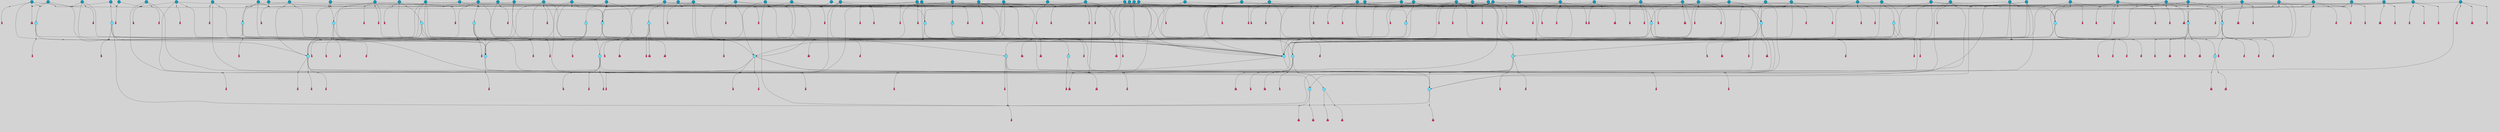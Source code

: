 // File exported with GEGELATI v1.3.1
// On the 2024-04-08 17:40:36
// With the File::TPGGraphDotExporter
digraph{
	graph[pad = "0.212, 0.055" bgcolor = lightgray]
	node[shape=circle style = filled label = ""]
		T3 [fillcolor="#66ddff"]
		T7 [fillcolor="#66ddff"]
		T9 [fillcolor="#66ddff"]
		T11 [fillcolor="#66ddff"]
		T24 [fillcolor="#66ddff"]
		T27 [fillcolor="#66ddff"]
		T54 [fillcolor="#66ddff"]
		T59 [fillcolor="#66ddff"]
		T95 [fillcolor="#66ddff"]
		T111 [fillcolor="#66ddff"]
		T129 [fillcolor="#66ddff"]
		T159 [fillcolor="#66ddff"]
		T176 [fillcolor="#66ddff"]
		T195 [fillcolor="#66ddff"]
		T212 [fillcolor="#66ddff"]
		T213 [fillcolor="#66ddff"]
		T229 [fillcolor="#66ddff"]
		T240 [fillcolor="#66ddff"]
		T242 [fillcolor="#66ddff"]
		T278 [fillcolor="#1199bb"]
		T284 [fillcolor="#1199bb"]
		T315 [fillcolor="#1199bb"]
		T321 [fillcolor="#66ddff"]
		T322 [fillcolor="#66ddff"]
		T323 [fillcolor="#66ddff"]
		T324 [fillcolor="#66ddff"]
		T325 [fillcolor="#66ddff"]
		T326 [fillcolor="#66ddff"]
		T327 [fillcolor="#66ddff"]
		T328 [fillcolor="#1199bb"]
		T330 [fillcolor="#1199bb"]
		T351 [fillcolor="#1199bb"]
		T352 [fillcolor="#1199bb"]
		T353 [fillcolor="#66ddff"]
		T394 [fillcolor="#66ddff"]
		T395 [fillcolor="#1199bb"]
		T400 [fillcolor="#1199bb"]
		T403 [fillcolor="#1199bb"]
		T415 [fillcolor="#1199bb"]
		T416 [fillcolor="#1199bb"]
		T421 [fillcolor="#1199bb"]
		T424 [fillcolor="#1199bb"]
		T426 [fillcolor="#1199bb"]
		T273 [fillcolor="#1199bb"]
		T430 [fillcolor="#1199bb"]
		T434 [fillcolor="#1199bb"]
		T435 [fillcolor="#1199bb"]
		T437 [fillcolor="#66ddff"]
		T440 [fillcolor="#1199bb"]
		T441 [fillcolor="#1199bb"]
		T442 [fillcolor="#1199bb"]
		T443 [fillcolor="#1199bb"]
		T445 [fillcolor="#1199bb"]
		T446 [fillcolor="#1199bb"]
		T448 [fillcolor="#1199bb"]
		T449 [fillcolor="#66ddff"]
		T450 [fillcolor="#1199bb"]
		T451 [fillcolor="#1199bb"]
		T453 [fillcolor="#1199bb"]
		T454 [fillcolor="#1199bb"]
		T455 [fillcolor="#1199bb"]
		T457 [fillcolor="#1199bb"]
		T458 [fillcolor="#1199bb"]
		T459 [fillcolor="#1199bb"]
		T460 [fillcolor="#1199bb"]
		T304 [fillcolor="#1199bb"]
		T463 [fillcolor="#1199bb"]
		T464 [fillcolor="#1199bb"]
		T465 [fillcolor="#1199bb"]
		T466 [fillcolor="#1199bb"]
		T469 [fillcolor="#1199bb"]
		T470 [fillcolor="#1199bb"]
		T477 [fillcolor="#1199bb"]
		T485 [fillcolor="#1199bb"]
		T486 [fillcolor="#1199bb"]
		T491 [fillcolor="#1199bb"]
		T497 [fillcolor="#1199bb"]
		T500 [fillcolor="#1199bb"]
		T501 [fillcolor="#1199bb"]
		T507 [fillcolor="#66ddff"]
		T509 [fillcolor="#1199bb"]
		T510 [fillcolor="#1199bb"]
		T514 [fillcolor="#1199bb"]
		T518 [fillcolor="#1199bb"]
		T519 [fillcolor="#1199bb"]
		T529 [fillcolor="#1199bb"]
		T530 [fillcolor="#1199bb"]
		T531 [fillcolor="#1199bb"]
		T532 [fillcolor="#1199bb"]
		T536 [fillcolor="#1199bb"]
		T538 [fillcolor="#1199bb"]
		T540 [fillcolor="#1199bb"]
		T542 [fillcolor="#1199bb"]
		T544 [fillcolor="#1199bb"]
		T547 [fillcolor="#1199bb"]
		T550 [fillcolor="#1199bb"]
		T551 [fillcolor="#1199bb"]
		T552 [fillcolor="#1199bb"]
		T553 [fillcolor="#1199bb"]
		T555 [fillcolor="#1199bb"]
		T556 [fillcolor="#1199bb"]
		T557 [fillcolor="#1199bb"]
		T558 [fillcolor="#1199bb"]
		T559 [fillcolor="#1199bb"]
		T560 [fillcolor="#1199bb"]
		T561 [fillcolor="#1199bb"]
		T562 [fillcolor="#1199bb"]
		T563 [fillcolor="#1199bb"]
		T564 [fillcolor="#1199bb"]
		P5120 [fillcolor="#cccccc" shape=point] //6|
		I5120 [shape=box style=invis label="6|1&2|6#1|7&#92;n10|7&2|0#1|5&#92;n9|4&0|1#2|2&#92;n8|6&0|0#1|0&#92;n"]
		P5120 -> I5120[style=invis]
		A3841 [fillcolor="#ff3366" shape=box margin=0.03 width=0 height=0 label="3"]
		T3 -> P5120 -> A3841
		P5121 [fillcolor="#cccccc" shape=point] //3|
		I5121 [shape=box style=invis label="7|6&2|4#0|2&#92;n10|3&2|7#1|4&#92;n11|6&0|4#0|1&#92;n7|1&0|0#2|6&#92;n7|6&0|3#2|6&#92;n4|0&2|6#0|1&#92;n4|4&2|5#0|2&#92;n4|6&0|4#2|7&#92;n10|0&2|3#1|5&#92;n2|6&0|5#0|2&#92;n1|0&2|3#0|7&#92;n1|6&2|0#0|5&#92;n6|2&0|1#0|7&#92;n9|2&0|3#2|7&#92;n5|3&0|6#0|6&#92;n1|7&2|5#2|3&#92;n8|1&2|7#0|6&#92;n1|0&2|5#2|1&#92;n7|1&2|2#2|5&#92;n7|4&2|6#0|3&#92;n"]
		P5121 -> I5121[style=invis]
		A3842 [fillcolor="#ff3366" shape=box margin=0.03 width=0 height=0 label="4"]
		T3 -> P5121 -> A3842
		P5122 [fillcolor="#cccccc" shape=point] //-3|
		I5122 [shape=box style=invis label="1|6&2|7#0|7&#92;n10|2&0|7#1|3&#92;n9|6&2|7#2|2&#92;n5|3&0|7#0|7&#92;n1|6&2|3#0|0&#92;n2|3&2|3#2|2&#92;n5|1&2|6#0|6&#92;n"]
		P5122 -> I5122[style=invis]
		A3843 [fillcolor="#ff3366" shape=box margin=0.03 width=0 height=0 label="7"]
		T7 -> P5122 -> A3843
		P5123 [fillcolor="#cccccc" shape=point] //5|
		I5123 [shape=box style=invis label="0|5&2|3#0|1&#92;n0|6&2|1#2|4&#92;n6|2&2|6#0|7&#92;n7|4&0|3#0|1&#92;n5|4&0|7#1|6&#92;n9|1&0|5#2|2&#92;n6|3&2|3#1|7&#92;n11|7&2|4#1|6&#92;n2|5&0|1#0|0&#92;n4|7&0|0#0|2&#92;n6|2&0|6#0|0&#92;n2|1&2|6#2|4&#92;n10|0&2|0#1|0&#92;n6|6&2|4#0|6&#92;n"]
		P5123 -> I5123[style=invis]
		A3844 [fillcolor="#ff3366" shape=box margin=0.03 width=0 height=0 label="8"]
		T7 -> P5123 -> A3844
		P5124 [fillcolor="#cccccc" shape=point] //-6|
		I5124 [shape=box style=invis label="11|1&0|7#2|0&#92;n10|4&0|1#1|0&#92;n4|3&2|4#2|1&#92;n0|5&2|0#0|0&#92;n6|1&0|0#0|3&#92;n8|2&2|0#0|4&#92;n11|4&2|0#1|6&#92;n7|0&2|6#2|3&#92;n5|3&2|6#2|0&#92;n2|0&2|0#0|4&#92;n"]
		P5124 -> I5124[style=invis]
		A3845 [fillcolor="#ff3366" shape=box margin=0.03 width=0 height=0 label="9"]
		T9 -> P5124 -> A3845
		P5125 [fillcolor="#cccccc" shape=point] //2|
		I5125 [shape=box style=invis label="6|3&2|7#1|4&#92;n8|6&0|0#2|5&#92;n2|1&0|2#0|3&#92;n8|7&0|6#0|4&#92;n2|1&2|0#0|1&#92;n0|0&2|2#2|3&#92;n6|6&0|7#2|1&#92;n6|1&0|7#2|6&#92;n5|4&2|7#0|4&#92;n0|3&0|4#2|0&#92;n11|0&2|0#2|5&#92;n4|5&2|5#2|4&#92;n5|7&0|6#0|4&#92;n9|7&2|5#0|3&#92;n5|4&2|1#0|3&#92;n5|3&0|1#1|7&#92;n0|4&0|3#2|5&#92;n"]
		P5125 -> I5125[style=invis]
		A3846 [fillcolor="#ff3366" shape=box margin=0.03 width=0 height=0 label="10"]
		T9 -> P5125 -> A3846
		P5126 [fillcolor="#cccccc" shape=point] //6|
		I5126 [shape=box style=invis label="3|0&2|7#2|2&#92;n3|2&0|4#2|5&#92;n5|1&0|2#1|0&#92;n8|7&0|1#2|0&#92;n8|5&0|3#0|6&#92;n0|2&0|2#2|3&#92;n1|5&2|5#0|5&#92;n5|6&0|6#0|7&#92;n6|7&0|0#2|6&#92;n1|2&2|3#0|0&#92;n7|7&2|3#0|4&#92;n0|7&2|7#0|6&#92;n1|0&2|2#2|7&#92;n4|4&0|1#0|0&#92;n"]
		P5126 -> I5126[style=invis]
		A3847 [fillcolor="#ff3366" shape=box margin=0.03 width=0 height=0 label="11"]
		T11 -> P5126 -> A3847
		P5127 [fillcolor="#cccccc" shape=point] //-4|
		I5127 [shape=box style=invis label="4|1&0|4#2|6&#92;n1|2&2|2#2|0&#92;n1|2&2|0#0|6&#92;n8|4&2|3#2|5&#92;n5|5&2|1#1|0&#92;n"]
		P5127 -> I5127[style=invis]
		A3848 [fillcolor="#ff3366" shape=box margin=0.03 width=0 height=0 label="12"]
		T11 -> P5127 -> A3848
		P5128 [fillcolor="#cccccc" shape=point] //1|
		I5128 [shape=box style=invis label="5|1&0|6#2|7&#92;n2|4&0|4#2|2&#92;n0|6&0|5#0|4&#92;n10|6&2|5#1|6&#92;n9|3&0|1#1|7&#92;n10|3&2|2#1|0&#92;n5|0&0|0#2|1&#92;n11|3&2|3#1|5&#92;n10|3&0|1#1|0&#92;n2|4&0|1#0|1&#92;n0|2&0|3#2|4&#92;n9|2&2|1#2|5&#92;n11|7&2|6#2|6&#92;n"]
		P5128 -> I5128[style=invis]
		T24 -> P5128 -> T7
		P5129 [fillcolor="#cccccc" shape=point] //5|
		I5129 [shape=box style=invis label="3|0&2|0#0|1&#92;n3|0&0|7#0|1&#92;n5|3&0|2#2|6&#92;n4|4&2|4#2|6&#92;n11|2&0|7#1|6&#92;n2|7&2|2#2|5&#92;n9|3&2|6#2|7&#92;n7|7&0|0#0|4&#92;n6|1&2|4#2|3&#92;n5|4&2|0#1|6&#92;n1|3&0|7#0|4&#92;n"]
		P5129 -> I5129[style=invis]
		A3849 [fillcolor="#ff3366" shape=box margin=0.03 width=0 height=0 label="7"]
		T24 -> P5129 -> A3849
		P5130 [fillcolor="#cccccc" shape=point] //-2|
		I5130 [shape=box style=invis label="4|1&0|4#0|3&#92;n4|2&0|5#2|0&#92;n5|5&2|6#0|5&#92;n1|4&0|1#0|2&#92;n6|3&2|7#1|5&#92;n0|4&2|0#0|3&#92;n8|5&2|5#1|2&#92;n10|7&2|7#1|1&#92;n3|4&0|0#2|1&#92;n3|6&2|5#2|5&#92;n8|3&0|1#0|7&#92;n10|0&2|7#1|3&#92;n4|1&2|4#0|1&#92;n9|3&2|0#0|4&#92;n3|6&2|0#0|4&#92;n1|2&0|6#2|1&#92;n4|0&2|1#2|2&#92;n"]
		P5130 -> I5130[style=invis]
		A3850 [fillcolor="#ff3366" shape=box margin=0.03 width=0 height=0 label="14"]
		T24 -> P5130 -> A3850
		P5131 [fillcolor="#cccccc" shape=point] //2|
		I5131 [shape=box style=invis label="9|1&2|3#0|1&#92;n5|2&2|0#2|4&#92;n3|6&2|5#2|7&#92;n7|0&2|5#0|4&#92;n1|2&0|3#0|5&#92;n7|3&2|7#0|0&#92;n"]
		P5131 -> I5131[style=invis]
		A3851 [fillcolor="#ff3366" shape=box margin=0.03 width=0 height=0 label="2"]
		T27 -> P5131 -> A3851
		P5132 [fillcolor="#cccccc" shape=point] //-6|
		I5132 [shape=box style=invis label="7|5&0|4#0|4&#92;n11|0&2|5#2|1&#92;n"]
		P5132 -> I5132[style=invis]
		A3852 [fillcolor="#ff3366" shape=box margin=0.03 width=0 height=0 label="3"]
		T27 -> P5132 -> A3852
		T27 -> P5121
		P5133 [fillcolor="#cccccc" shape=point] //0|
		I5133 [shape=box style=invis label="2|5&0|1#0|6&#92;n6|1&2|2#2|7&#92;n8|0&0|3#1|4&#92;n4|3&2|5#2|4&#92;n8|1&2|4#0|0&#92;n6|6&0|1#2|6&#92;n11|7&2|4#2|5&#92;n6|2&2|4#0|2&#92;n8|5&2|4#2|4&#92;n2|1&2|1#2|2&#92;n2|7&2|5#2|6&#92;n9|7&0|5#0|4&#92;n1|2&0|5#2|6&#92;n4|2&2|3#2|7&#92;n3|3&2|1#0|2&#92;n"]
		P5133 -> I5133[style=invis]
		A3853 [fillcolor="#ff3366" shape=box margin=0.03 width=0 height=0 label="5"]
		T27 -> P5133 -> A3853
		P5134 [fillcolor="#cccccc" shape=point] //0|
		I5134 [shape=box style=invis label="4|0&0|3#2|7&#92;n10|2&0|3#1|7&#92;n3|5&0|2#0|3&#92;n4|5&0|0#2|1&#92;n10|7&2|0#1|2&#92;n5|3&2|3#1|6&#92;n9|5&2|0#0|4&#92;n5|4&2|7#0|2&#92;n10|3&2|7#1|4&#92;n7|2&0|1#2|6&#92;n8|6&0|5#0|5&#92;n8|7&2|3#0|5&#92;n2|6&2|4#0|0&#92;n"]
		P5134 -> I5134[style=invis]
		A3854 [fillcolor="#ff3366" shape=box margin=0.03 width=0 height=0 label="5"]
		T27 -> P5134 -> A3854
		P5135 [fillcolor="#cccccc" shape=point] //8|
		I5135 [shape=box style=invis label="9|0&0|1#2|0&#92;n10|1&2|5#1|4&#92;n8|2&2|6#0|4&#92;n2|4&2|5#2|3&#92;n4|2&2|2#0|2&#92;n7|5&0|2#0|0&#92;n8|2&2|1#1|3&#92;n8|7&0|7#2|1&#92;n1|1&0|0#0|7&#92;n5|6&2|5#1|0&#92;n6|6&2|5#0|0&#92;n11|4&0|3#2|6&#92;n4|2&2|4#0|7&#92;n5|6&0|1#2|0&#92;n11|3&0|2#0|7&#92;n"]
		P5135 -> I5135[style=invis]
		A3855 [fillcolor="#ff3366" shape=box margin=0.03 width=0 height=0 label="6"]
		T54 -> P5135 -> A3855
		T54 -> P5129
		P5136 [fillcolor="#cccccc" shape=point] //-10|
		I5136 [shape=box style=invis label="3|6&0|0#0|4&#92;n4|1&2|4#0|1&#92;n5|1&0|1#0|4&#92;n5|5&2|6#0|5&#92;n6|5&0|6#0|3&#92;n11|1&2|0#0|1&#92;n0|7&2|0#0|3&#92;n1|2&0|6#0|1&#92;n8|0&0|4#2|0&#92;n0|4&0|7#2|7&#92;n7|0&2|7#1|3&#92;n3|1&0|5#2|5&#92;n5|1&0|4#0|3&#92;n2|2&0|2#0|0&#92;n8|3&0|1#0|7&#92;n3|0&0|3#0|5&#92;n7|2&0|5#2|0&#92;n6|3&2|7#1|5&#92;n4|7&2|7#2|1&#92;n"]
		P5136 -> I5136[style=invis]
		A3856 [fillcolor="#ff3366" shape=box margin=0.03 width=0 height=0 label="14"]
		T54 -> P5136 -> A3856
		T54 -> P5123
		P5137 [fillcolor="#cccccc" shape=point] //8|
		I5137 [shape=box style=invis label="9|0&0|1#2|0&#92;n10|1&2|5#1|4&#92;n8|2&2|6#0|4&#92;n4|5&0|3#0|1&#92;n2|4&2|5#2|3&#92;n4|2&2|2#0|2&#92;n7|5&0|2#0|0&#92;n8|2&2|1#1|3&#92;n8|7&0|7#2|1&#92;n1|1&0|0#0|7&#92;n5|6&2|5#1|0&#92;n6|3&2|5#0|0&#92;n11|4&0|3#2|6&#92;n1|2&2|4#0|7&#92;n5|6&0|1#2|0&#92;n11|3&0|2#0|7&#92;n"]
		P5137 -> I5137[style=invis]
		A3857 [fillcolor="#ff3366" shape=box margin=0.03 width=0 height=0 label="6"]
		T59 -> P5137 -> A3857
		T59 -> P5129
		T59 -> P5124
		T59 -> P5129
		P5138 [fillcolor="#cccccc" shape=point] //4|
		I5138 [shape=box style=invis label="4|3&0|6#0|3&#92;n5|7&2|3#2|2&#92;n5|6&0|7#1|2&#92;n1|4&2|6#0|3&#92;n8|4&2|1#2|5&#92;n9|5&2|4#1|4&#92;n2|4&0|5#0|7&#92;n10|0&0|6#1|3&#92;n3|0&0|6#0|2&#92;n2|7&2|7#2|6&#92;n5|2&0|5#1|5&#92;n10|4&2|5#1|7&#92;n4|0&0|4#2|4&#92;n11|1&0|4#2|6&#92;n10|6&2|0#1|4&#92;n9|7&0|3#1|4&#92;n4|5&2|7#0|6&#92;n11|5&2|6#2|3&#92;n0|3&0|5#0|1&#92;n"]
		P5138 -> I5138[style=invis]
		A3858 [fillcolor="#ff3366" shape=box margin=0.03 width=0 height=0 label="13"]
		T95 -> P5138 -> A3858
		P5139 [fillcolor="#cccccc" shape=point] //8|
		I5139 [shape=box style=invis label="9|7&0|5#2|5&#92;n3|3&2|3#0|2&#92;n9|5&2|2#1|0&#92;n2|3&0|6#0|3&#92;n4|4&2|5#2|7&#92;n11|3&2|0#1|5&#92;n6|6&2|1#2|2&#92;n4|6&0|1#2|2&#92;n2|5&2|7#2|2&#92;n7|7&2|2#2|3&#92;n6|5&0|3#2|6&#92;n6|7&0|6#0|2&#92;n"]
		P5139 -> I5139[style=invis]
		A3859 [fillcolor="#ff3366" shape=box margin=0.03 width=0 height=0 label="14"]
		T95 -> P5139 -> A3859
		P5140 [fillcolor="#cccccc" shape=point] //2|
		I5140 [shape=box style=invis label="4|1&0|4#2|6&#92;n5|5&2|1#1|0&#92;n1|0&2|0#0|6&#92;n8|4&2|3#2|5&#92;n"]
		P5140 -> I5140[style=invis]
		T95 -> P5140 -> T11
		P5141 [fillcolor="#cccccc" shape=point] //-9|
		I5141 [shape=box style=invis label="2|0&2|0#2|1&#92;n4|4&2|4#2|6&#92;n9|1&0|3#1|7&#92;n5|3&0|2#2|6&#92;n2|7&2|2#2|5&#92;n5|4&2|0#1|6&#92;n3|0&0|7#0|1&#92;n1|3&0|7#0|4&#92;n11|6&2|2#0|7&#92;n7|7&0|0#0|4&#92;n11|0&0|7#1|6&#92;n9|3&2|6#2|7&#92;n"]
		P5141 -> I5141[style=invis]
		A3860 [fillcolor="#ff3366" shape=box margin=0.03 width=0 height=0 label="7"]
		T95 -> P5141 -> A3860
		P5142 [fillcolor="#cccccc" shape=point] //-8|
		I5142 [shape=box style=invis label="7|5&0|4#2|4&#92;n"]
		P5142 -> I5142[style=invis]
		A3861 [fillcolor="#ff3366" shape=box margin=0.03 width=0 height=0 label="3"]
		T95 -> P5142 -> A3861
		P5143 [fillcolor="#cccccc" shape=point] //-5|
		I5143 [shape=box style=invis label="0|0&2|3#0|2&#92;n10|5&0|6#1|3&#92;n7|3&0|6#2|3&#92;n3|4&0|6#0|6&#92;n10|5&0|2#1|1&#92;n5|0&0|1#0|3&#92;n6|6&2|5#1|5&#92;n7|4&0|2#1|7&#92;n5|7&0|1#2|5&#92;n1|5&0|0#0|3&#92;n7|5&2|1#2|6&#92;n9|0&0|2#0|0&#92;n4|0&2|4#0|0&#92;n4|6&0|0#2|3&#92;n3|1&0|6#2|5&#92;n7|7&2|1#2|3&#92;n9|4&2|2#0|6&#92;n"]
		P5143 -> I5143[style=invis]
		T111 -> P5143 -> T9
		P5144 [fillcolor="#cccccc" shape=point] //7|
		I5144 [shape=box style=invis label="7|4&2|1#2|0&#92;n4|1&2|4#2|3&#92;n5|0&2|0#2|2&#92;n6|1&2|4#2|6&#92;n"]
		P5144 -> I5144[style=invis]
		A3862 [fillcolor="#ff3366" shape=box margin=0.03 width=0 height=0 label="9"]
		T111 -> P5144 -> A3862
		P5145 [fillcolor="#cccccc" shape=point] //2|
		I5145 [shape=box style=invis label="3|0&2|0#0|1&#92;n11|2&0|7#1|6&#92;n8|7&2|4#0|5&#92;n5|3&0|2#2|6&#92;n4|4&2|4#2|6&#92;n3|0&0|7#0|1&#92;n2|7&2|2#2|5&#92;n9|3&2|6#2|7&#92;n7|7&0|0#0|4&#92;n6|1&2|4#1|3&#92;n5|4&2|0#1|6&#92;n1|3&0|7#0|4&#92;n"]
		P5145 -> I5145[style=invis]
		A3863 [fillcolor="#ff3366" shape=box margin=0.03 width=0 height=0 label="7"]
		T111 -> P5145 -> A3863
		T111 -> P5124
		T129 -> P5135
		T129 -> P5129
		P5146 [fillcolor="#cccccc" shape=point] //10|
		I5146 [shape=box style=invis label="4|5&2|7#2|1&#92;n1|7&2|3#0|6&#92;n3|5&2|2#0|3&#92;n10|3&0|7#1|4&#92;n7|1&0|4#2|6&#92;n10|2&0|3#1|7&#92;n9|5&2|0#0|4&#92;n4|0&0|3#2|7&#92;n11|4&2|6#1|2&#92;n5|4&2|7#0|2&#92;n2|6&2|4#0|0&#92;n6|5&0|7#2|1&#92;n5|3&2|3#1|6&#92;n10|7&2|0#1|2&#92;n"]
		P5146 -> I5146[style=invis]
		A3864 [fillcolor="#ff3366" shape=box margin=0.03 width=0 height=0 label="5"]
		T129 -> P5146 -> A3864
		P5147 [fillcolor="#cccccc" shape=point] //5|
		I5147 [shape=box style=invis label="9|4&2|3#1|3&#92;n0|4&2|4#0|5&#92;n6|1&2|6#2|5&#92;n4|0&0|5#2|0&#92;n"]
		P5147 -> I5147[style=invis]
		A3865 [fillcolor="#ff3366" shape=box margin=0.03 width=0 height=0 label="7"]
		T129 -> P5147 -> A3865
		P5148 [fillcolor="#cccccc" shape=point] //6|
		I5148 [shape=box style=invis label="9|4&2|7#0|6&#92;n8|4&0|1#1|0&#92;n1|3&0|0#2|1&#92;n2|4&0|6#2|2&#92;n5|1&2|5#0|7&#92;n3|0&0|3#2|6&#92;n2|2&2|6#0|2&#92;n8|4&0|4#2|2&#92;n5|1&2|4#0|3&#92;n9|4&0|6#0|6&#92;n5|0&2|2#1|5&#92;n11|7&0|0#1|1&#92;n0|4&0|3#0|3&#92;n7|7&2|4#2|5&#92;n1|5&0|1#2|1&#92;n"]
		P5148 -> I5148[style=invis]
		A3866 [fillcolor="#ff3366" shape=box margin=0.03 width=0 height=0 label="1"]
		T129 -> P5148 -> A3866
		P5149 [fillcolor="#cccccc" shape=point] //7|
		I5149 [shape=box style=invis label="7|0&2|1#2|0&#92;n9|7&2|1#1|7&#92;n8|2&0|1#1|0&#92;n6|6&0|2#1|1&#92;n2|2&0|5#0|0&#92;n5|7&0|0#2|1&#92;n5|1&2|5#1|5&#92;n4|7&2|4#2|3&#92;n10|5&2|2#1|5&#92;n1|3&2|2#2|0&#92;n10|2&2|6#1|5&#92;n"]
		P5149 -> I5149[style=invis]
		A3867 [fillcolor="#ff3366" shape=box margin=0.03 width=0 height=0 label="1"]
		T159 -> P5149 -> A3867
		P5150 [fillcolor="#cccccc" shape=point] //7|
		I5150 [shape=box style=invis label="7|4&2|7#0|4&#92;n4|6&0|1#2|5&#92;n2|1&2|3#0|0&#92;n4|3&2|0#0|1&#92;n0|0&2|7#2|7&#92;n7|7&0|5#2|3&#92;n5|0&2|1#2|2&#92;n10|0&0|4#1|2&#92;n4|4&0|7#0|0&#92;n6|7&0|2#0|1&#92;n1|4&2|5#0|4&#92;n"]
		P5150 -> I5150[style=invis]
		A3868 [fillcolor="#ff3366" shape=box margin=0.03 width=0 height=0 label="0"]
		T159 -> P5150 -> A3868
		P5151 [fillcolor="#cccccc" shape=point] //5|
		I5151 [shape=box style=invis label="0|5&2|3#0|1&#92;n0|6&2|1#2|4&#92;n6|2&2|6#0|7&#92;n9|0&2|7#1|1&#92;n7|4&0|3#0|1&#92;n11|7&2|4#1|6&#92;n9|1&0|5#2|2&#92;n5|4&0|7#1|6&#92;n2|5&0|1#0|0&#92;n4|7&0|0#0|2&#92;n6|2&0|6#0|0&#92;n2|1&2|6#2|4&#92;n10|0&0|0#1|0&#92;n6|6&2|4#0|6&#92;n"]
		P5151 -> I5151[style=invis]
		T159 -> P5151 -> T129
		P5152 [fillcolor="#cccccc" shape=point] //3|
		I5152 [shape=box style=invis label="4|7&0|7#2|7&#92;n11|5&2|6#0|2&#92;n5|5&2|6#2|0&#92;n3|2&0|6#0|3&#92;n10|2&2|5#1|5&#92;n9|4&2|3#1|5&#92;n2|5&2|7#2|4&#92;n11|3&2|5#1|0&#92;n7|0&0|7#2|1&#92;n1|2&0|5#0|1&#92;n"]
		P5152 -> I5152[style=invis]
		A3869 [fillcolor="#ff3366" shape=box margin=0.03 width=0 height=0 label="5"]
		T176 -> P5152 -> A3869
		P5153 [fillcolor="#cccccc" shape=point] //2|
		I5153 [shape=box style=invis label="7|1&0|6#0|1&#92;n5|2&2|5#1|6&#92;n10|1&2|1#1|1&#92;n4|7&0|4#2|2&#92;n11|7&0|4#2|7&#92;n5|0&0|5#1|7&#92;n8|2&0|5#2|4&#92;n10|0&2|6#1|6&#92;n5|1&0|1#2|3&#92;n1|6&2|0#0|1&#92;n9|6&2|2#1|4&#92;n3|4&2|3#0|0&#92;n10|1&0|1#1|0&#92;n2|2&0|1#2|1&#92;n3|1&2|7#0|3&#92;n"]
		P5153 -> I5153[style=invis]
		A3870 [fillcolor="#ff3366" shape=box margin=0.03 width=0 height=0 label="10"]
		T176 -> P5153 -> A3870
		P5154 [fillcolor="#cccccc" shape=point] //-1|
		I5154 [shape=box style=invis label="1|7&2|1#0|6&#92;n8|1&2|3#0|5&#92;n10|6&2|7#1|0&#92;n1|7&2|5#0|2&#92;n0|3&0|3#2|2&#92;n3|5&0|1#0|0&#92;n3|5&0|2#0|3&#92;n1|5&2|0#0|4&#92;n5|7&2|2#2|5&#92;n4|0&2|3#0|3&#92;n"]
		P5154 -> I5154[style=invis]
		T176 -> P5154 -> T3
		P5155 [fillcolor="#cccccc" shape=point] //-3|
		I5155 [shape=box style=invis label="6|3&2|4#1|4&#92;n5|3&0|1#1|7&#92;n2|1&0|2#2|3&#92;n8|7&0|6#0|4&#92;n2|1&2|0#0|1&#92;n0|0&2|2#2|3&#92;n6|1&0|7#2|6&#92;n5|7&0|2#0|4&#92;n0|3&0|4#2|0&#92;n11|0&2|0#2|5&#92;n6|0&2|0#1|4&#92;n8|6&0|2#2|5&#92;n5|4&2|1#0|3&#92;n9|7&2|5#0|3&#92;n5|4&2|7#0|4&#92;n"]
		P5155 -> I5155[style=invis]
		A3871 [fillcolor="#ff3366" shape=box margin=0.03 width=0 height=0 label="10"]
		T176 -> P5155 -> A3871
		P5156 [fillcolor="#cccccc" shape=point] //4|
		I5156 [shape=box style=invis label="7|1&0|6#0|1&#92;n5|2&2|5#1|6&#92;n10|1&2|1#1|1&#92;n9|6&2|2#1|4&#92;n4|7&0|4#2|2&#92;n9|6&0|4#1|1&#92;n10|0&2|6#1|6&#92;n5|1&0|1#2|3&#92;n1|6&2|0#0|1&#92;n8|2&0|5#2|4&#92;n3|4&2|3#0|0&#92;n10|1&0|5#1|0&#92;n2|2&0|1#2|1&#92;n3|1&2|7#0|3&#92;n"]
		P5156 -> I5156[style=invis]
		A3872 [fillcolor="#ff3366" shape=box margin=0.03 width=0 height=0 label="10"]
		T176 -> P5156 -> A3872
		P5157 [fillcolor="#cccccc" shape=point] //5|
		I5157 [shape=box style=invis label="3|0&2|0#2|1&#92;n3|0&0|7#0|1&#92;n5|3&0|2#2|6&#92;n4|4&2|4#2|6&#92;n5|4&2|0#1|6&#92;n2|7&2|2#2|5&#92;n1|3&0|7#0|4&#92;n11|6&2|2#0|7&#92;n7|7&0|0#0|4&#92;n6|1&2|4#2|3&#92;n11|0&0|7#1|6&#92;n9|3&2|6#2|7&#92;n"]
		P5157 -> I5157[style=invis]
		A3873 [fillcolor="#ff3366" shape=box margin=0.03 width=0 height=0 label="7"]
		T195 -> P5157 -> A3873
		P5158 [fillcolor="#cccccc" shape=point] //4|
		I5158 [shape=box style=invis label="7|1&0|6#0|1&#92;n6|7&2|7#1|7&#92;n10|1&2|1#1|1&#92;n9|6&2|2#1|4&#92;n4|7&0|4#2|2&#92;n9|6&0|5#1|1&#92;n10|0&2|6#1|6&#92;n5|1&0|1#2|3&#92;n10|1&0|5#1|0&#92;n3|4&2|3#0|0&#92;n8|2&0|5#2|4&#92;n1|6&2|0#0|0&#92;n2|3&0|1#2|6&#92;n5|2&2|2#1|6&#92;n2|2&0|1#2|1&#92;n3|1&2|7#0|3&#92;n6|7&2|3#0|4&#92;n"]
		P5158 -> I5158[style=invis]
		A3874 [fillcolor="#ff3366" shape=box margin=0.03 width=0 height=0 label="10"]
		T195 -> P5158 -> A3874
		P5159 [fillcolor="#cccccc" shape=point] //-4|
		I5159 [shape=box style=invis label="0|4&0|0#2|7&#92;n8|5&2|4#2|4&#92;n4|3&2|5#2|4&#92;n11|7&2|2#2|5&#92;n6|5&2|2#2|7&#92;n3|2&0|7#0|7&#92;n3|3&2|1#0|3&#92;n2|6&0|3#2|5&#92;n0|1&2|6#2|2&#92;n8|2&0|0#1|6&#92;n0|7&0|5#0|4&#92;n9|5&0|3#2|7&#92;n2|7&2|5#2|6&#92;n9|0&2|0#0|1&#92;n1|2&2|4#0|2&#92;n"]
		P5159 -> I5159[style=invis]
		T195 -> P5159 -> T27
		T195 -> P5150
		P5160 [fillcolor="#cccccc" shape=point] //6|
		I5160 [shape=box style=invis label="9|4&2|7#0|6&#92;n8|4&0|1#1|0&#92;n1|3&0|0#2|1&#92;n2|4&0|6#2|2&#92;n5|1&2|5#0|7&#92;n3|0&0|3#2|6&#92;n2|2&2|6#0|2&#92;n8|4&0|4#2|2&#92;n5|1&2|4#0|3&#92;n9|4&0|6#0|6&#92;n5|0&2|2#1|5&#92;n11|7&0|0#1|1&#92;n0|4&0|3#0|3&#92;n7|7&2|4#2|5&#92;n1|5&0|1#2|1&#92;n"]
		P5160 -> I5160[style=invis]
		A3875 [fillcolor="#ff3366" shape=box margin=0.03 width=0 height=0 label="1"]
		T212 -> P5160 -> A3875
		P5161 [fillcolor="#cccccc" shape=point] //5|
		I5161 [shape=box style=invis label="9|4&2|3#1|3&#92;n0|4&2|4#0|5&#92;n6|1&2|6#2|5&#92;n4|0&0|5#2|0&#92;n"]
		P5161 -> I5161[style=invis]
		A3876 [fillcolor="#ff3366" shape=box margin=0.03 width=0 height=0 label="7"]
		T212 -> P5161 -> A3876
		P5162 [fillcolor="#cccccc" shape=point] //5|
		I5162 [shape=box style=invis label="3|0&2|0#0|1&#92;n3|0&0|7#0|1&#92;n5|3&0|2#2|6&#92;n4|4&2|4#2|6&#92;n11|2&0|7#1|6&#92;n2|7&2|2#2|5&#92;n9|3&2|6#2|7&#92;n7|7&0|0#0|4&#92;n6|1&2|4#2|3&#92;n5|4&2|0#1|6&#92;n1|3&0|7#0|4&#92;n"]
		P5162 -> I5162[style=invis]
		A3877 [fillcolor="#ff3366" shape=box margin=0.03 width=0 height=0 label="7"]
		T212 -> P5162 -> A3877
		P5163 [fillcolor="#cccccc" shape=point] //8|
		I5163 [shape=box style=invis label="9|0&0|1#2|0&#92;n10|1&2|5#1|4&#92;n8|2&2|6#0|4&#92;n2|4&2|5#2|3&#92;n4|2&2|2#0|2&#92;n7|5&0|2#0|0&#92;n8|2&2|1#1|3&#92;n8|7&0|7#2|1&#92;n1|1&0|0#0|7&#92;n5|6&2|5#1|0&#92;n6|6&2|5#0|0&#92;n11|4&0|3#2|6&#92;n4|2&2|4#0|7&#92;n5|6&0|1#2|0&#92;n11|3&0|2#0|7&#92;n"]
		P5163 -> I5163[style=invis]
		A3878 [fillcolor="#ff3366" shape=box margin=0.03 width=0 height=0 label="6"]
		T212 -> P5163 -> A3878
		P5164 [fillcolor="#cccccc" shape=point] //10|
		I5164 [shape=box style=invis label="4|5&2|7#2|1&#92;n1|7&2|3#0|6&#92;n3|5&2|2#0|3&#92;n10|3&0|7#1|4&#92;n7|1&0|4#2|6&#92;n10|2&0|3#1|7&#92;n9|5&2|0#0|4&#92;n4|0&0|3#2|7&#92;n11|4&2|6#1|2&#92;n5|4&2|7#0|2&#92;n2|6&2|4#0|0&#92;n6|5&0|7#2|1&#92;n5|3&2|3#1|6&#92;n10|7&2|0#1|2&#92;n"]
		P5164 -> I5164[style=invis]
		A3879 [fillcolor="#ff3366" shape=box margin=0.03 width=0 height=0 label="5"]
		T212 -> P5164 -> A3879
		P5165 [fillcolor="#cccccc" shape=point] //6|
		I5165 [shape=box style=invis label="9|4&2|7#0|6&#92;n8|4&0|1#1|0&#92;n1|3&0|0#2|1&#92;n2|4&0|6#2|2&#92;n5|1&2|5#0|7&#92;n3|0&0|3#2|6&#92;n2|2&2|6#0|2&#92;n8|4&0|4#2|2&#92;n5|1&2|4#0|3&#92;n9|4&0|6#0|6&#92;n5|0&2|2#1|5&#92;n11|7&0|0#1|1&#92;n0|4&0|3#0|3&#92;n7|7&2|4#2|5&#92;n1|5&0|1#2|1&#92;n"]
		P5165 -> I5165[style=invis]
		A3880 [fillcolor="#ff3366" shape=box margin=0.03 width=0 height=0 label="1"]
		T213 -> P5165 -> A3880
		P5166 [fillcolor="#cccccc" shape=point] //5|
		I5166 [shape=box style=invis label="9|4&2|3#1|3&#92;n0|4&2|4#0|5&#92;n6|1&2|6#2|5&#92;n4|0&0|5#2|0&#92;n"]
		P5166 -> I5166[style=invis]
		A3881 [fillcolor="#ff3366" shape=box margin=0.03 width=0 height=0 label="7"]
		T213 -> P5166 -> A3881
		P5167 [fillcolor="#cccccc" shape=point] //8|
		I5167 [shape=box style=invis label="9|0&0|1#2|0&#92;n10|1&2|5#1|4&#92;n8|2&2|6#0|4&#92;n2|4&2|5#2|3&#92;n4|2&2|2#0|2&#92;n7|5&0|2#0|0&#92;n8|2&2|1#1|3&#92;n8|7&0|7#2|1&#92;n1|1&0|0#0|7&#92;n5|6&2|5#1|0&#92;n6|6&2|5#0|0&#92;n11|4&0|3#2|6&#92;n4|2&2|4#0|7&#92;n5|6&0|1#2|0&#92;n11|3&0|2#0|7&#92;n"]
		P5167 -> I5167[style=invis]
		A3882 [fillcolor="#ff3366" shape=box margin=0.03 width=0 height=0 label="6"]
		T213 -> P5167 -> A3882
		P5168 [fillcolor="#cccccc" shape=point] //10|
		I5168 [shape=box style=invis label="4|5&2|7#2|1&#92;n1|7&2|3#0|6&#92;n3|5&2|2#0|3&#92;n10|3&0|7#1|4&#92;n7|1&0|4#2|6&#92;n10|2&0|3#1|7&#92;n9|5&2|0#0|4&#92;n4|0&0|3#2|7&#92;n11|4&2|6#1|2&#92;n5|4&2|7#0|2&#92;n2|6&2|4#0|0&#92;n6|5&0|7#2|1&#92;n5|3&2|3#1|6&#92;n10|7&2|0#1|2&#92;n"]
		P5168 -> I5168[style=invis]
		A3883 [fillcolor="#ff3366" shape=box margin=0.03 width=0 height=0 label="5"]
		T213 -> P5168 -> A3883
		P5169 [fillcolor="#cccccc" shape=point] //5|
		I5169 [shape=box style=invis label="3|0&2|0#0|1&#92;n3|0&0|7#0|1&#92;n5|3&0|2#2|6&#92;n4|4&2|4#2|6&#92;n11|2&0|7#1|6&#92;n2|7&2|2#2|5&#92;n9|3&2|6#2|7&#92;n7|7&0|0#0|4&#92;n6|1&2|4#2|3&#92;n5|4&2|0#1|6&#92;n1|3&0|7#0|4&#92;n"]
		P5169 -> I5169[style=invis]
		A3884 [fillcolor="#ff3366" shape=box margin=0.03 width=0 height=0 label="7"]
		T213 -> P5169 -> A3884
		P5170 [fillcolor="#cccccc" shape=point] //-2|
		I5170 [shape=box style=invis label="5|2&2|0#2|4&#92;n9|1&2|3#0|1&#92;n3|6&2|5#2|7&#92;n7|0&2|1#0|4&#92;n1|2&0|3#0|5&#92;n7|3&2|7#0|0&#92;n"]
		P5170 -> I5170[style=invis]
		A3885 [fillcolor="#ff3366" shape=box margin=0.03 width=0 height=0 label="2"]
		T229 -> P5170 -> A3885
		P5171 [fillcolor="#cccccc" shape=point] //9|
		I5171 [shape=box style=invis label="7|1&2|2#2|5&#92;n1|0&2|5#2|1&#92;n11|6&0|4#0|1&#92;n10|6&0|3#1|6&#92;n7|1&0|0#2|6&#92;n4|0&2|6#0|1&#92;n4|6&0|4#2|7&#92;n10|0&2|3#1|0&#92;n1|0&2|3#0|7&#92;n1|6&2|0#0|5&#92;n6|2&0|1#0|7&#92;n9|2&0|3#2|7&#92;n5|3&0|6#0|6&#92;n3|1&0|3#0|5&#92;n1|7&2|5#2|3&#92;n8|1&2|7#0|6&#92;n10|3&2|0#1|4&#92;n7|6&2|4#0|2&#92;n7|4&2|6#0|3&#92;n"]
		P5171 -> I5171[style=invis]
		T229 -> P5171 -> T7
		P5172 [fillcolor="#cccccc" shape=point] //2|
		I5172 [shape=box style=invis label="8|6&0|2#0|5&#92;n10|5&2|3#1|7&#92;n5|6&0|1#2|5&#92;n11|3&0|0#2|2&#92;n0|3&2|1#0|6&#92;n9|7&2|6#0|1&#92;n4|6&2|7#0|2&#92;n8|0&0|6#2|0&#92;n11|2&0|7#0|1&#92;n3|7&2|4#0|7&#92;n5|1&0|1#0|6&#92;n7|6&2|7#2|4&#92;n6|1&0|3#0|2&#92;n6|6&2|5#1|2&#92;n8|5&0|2#0|0&#92;n0|2&0|3#0|0&#92;n2|5&2|5#2|1&#92;n10|4&0|1#1|0&#92;n4|3&2|5#0|4&#92;n"]
		P5172 -> I5172[style=invis]
		A3886 [fillcolor="#ff3366" shape=box margin=0.03 width=0 height=0 label="11"]
		T229 -> P5172 -> A3886
		P5173 [fillcolor="#cccccc" shape=point] //-7|
		I5173 [shape=box style=invis label="11|2&2|6#1|1&#92;n2|3&0|6#2|3&#92;n10|0&0|2#1|4&#92;n"]
		P5173 -> I5173[style=invis]
		T229 -> P5173 -> T111
		P5174 [fillcolor="#cccccc" shape=point] //-1|
		I5174 [shape=box style=invis label="6|4&0|4#2|4&#92;n4|5&2|5#2|4&#92;n9|7&2|5#0|3&#92;n3|7&2|6#0|6&#92;n8|7&0|6#0|4&#92;n2|1&2|0#0|1&#92;n8|6&0|0#2|5&#92;n2|1&0|2#0|3&#92;n6|1&0|7#2|6&#92;n6|3&0|1#1|6&#92;n5|4&2|7#0|4&#92;n0|7&0|4#2|0&#92;n11|0&2|0#2|5&#92;n3|7&2|0#2|7&#92;n8|3&2|7#1|4&#92;n5|7&0|6#0|4&#92;n0|0&2|3#2|3&#92;n5|4&2|1#0|3&#92;n0|4&0|3#2|5&#92;n"]
		P5174 -> I5174[style=invis]
		A3887 [fillcolor="#ff3366" shape=box margin=0.03 width=0 height=0 label="10"]
		T229 -> P5174 -> A3887
		P5175 [fillcolor="#cccccc" shape=point] //5|
		I5175 [shape=box style=invis label="1|6&2|7#0|7&#92;n9|2&2|7#2|2&#92;n10|2&0|7#1|3&#92;n5|3&0|7#0|7&#92;n7|0&2|7#2|2&#92;n1|6&2|3#0|0&#92;n2|3&2|3#2|2&#92;n"]
		P5175 -> I5175[style=invis]
		A3888 [fillcolor="#ff3366" shape=box margin=0.03 width=0 height=0 label="7"]
		T240 -> P5175 -> A3888
		P5176 [fillcolor="#cccccc" shape=point] //-8|
		I5176 [shape=box style=invis label="7|5&0|2#2|1&#92;n1|0&2|6#0|0&#92;n7|1&2|6#1|1&#92;n8|7&0|3#1|6&#92;n3|7&2|3#2|4&#92;n"]
		P5176 -> I5176[style=invis]
		A3889 [fillcolor="#ff3366" shape=box margin=0.03 width=0 height=0 label="2"]
		T240 -> P5176 -> A3889
		P5177 [fillcolor="#cccccc" shape=point] //-3|
		I5177 [shape=box style=invis label="1|1&2|1#0|1&#92;n1|4&0|0#2|4&#92;n11|0&2|3#0|2&#92;n11|6&0|4#0|1&#92;n5|2&0|6#1|5&#92;n3|7&2|6#2|7&#92;n7|7&0|1#2|1&#92;n9|5&2|2#2|0&#92;n6|5&2|6#1|4&#92;n0|7&0|5#2|4&#92;n8|1&0|0#2|3&#92;n0|5&0|3#0|5&#92;n2|0&2|4#0|5&#92;n7|5&2|7#1|3&#92;n8|3&0|0#1|2&#92;n"]
		P5177 -> I5177[style=invis]
		A3890 [fillcolor="#ff3366" shape=box margin=0.03 width=0 height=0 label="1"]
		T240 -> P5177 -> A3890
		P5178 [fillcolor="#cccccc" shape=point] //-9|
		I5178 [shape=box style=invis label="4|7&2|6#0|5&#92;n11|3&0|2#2|6&#92;n10|2&2|4#1|6&#92;n3|0&2|6#2|7&#92;n4|3&0|5#0|7&#92;n2|3&0|7#0|7&#92;n10|6&0|7#1|5&#92;n10|1&2|2#1|1&#92;n1|7&0|3#2|6&#92;n"]
		P5178 -> I5178[style=invis]
		A3891 [fillcolor="#ff3366" shape=box margin=0.03 width=0 height=0 label="4"]
		T242 -> P5178 -> A3891
		P5179 [fillcolor="#cccccc" shape=point] //7|
		I5179 [shape=box style=invis label="7|2&0|4#1|3&#92;n7|7&0|0#0|4&#92;n4|4&2|4#2|6&#92;n2|3&2|2#2|5&#92;n8|0&0|2#2|1&#92;n9|3&2|6#2|7&#92;n6|4&2|4#2|3&#92;n3|3&2|0#0|1&#92;n6|4&2|0#1|6&#92;n5|3&0|7#0|4&#92;n"]
		P5179 -> I5179[style=invis]
		A3892 [fillcolor="#ff3366" shape=box margin=0.03 width=0 height=0 label="7"]
		T242 -> P5179 -> A3892
		P5180 [fillcolor="#cccccc" shape=point] //2|
		I5180 [shape=box style=invis label="4|5&2|7#2|1&#92;n1|7&2|3#0|6&#92;n3|5&2|2#0|3&#92;n10|3&2|7#1|4&#92;n7|1&0|4#2|6&#92;n4|0&0|3#2|7&#92;n9|5&2|0#0|4&#92;n10|2&0|3#1|7&#92;n11|4&2|6#1|2&#92;n10|3&2|1#1|6&#92;n5|4&2|7#0|2&#92;n2|6&2|4#0|0&#92;n6|5&0|7#2|1&#92;n5|3&2|3#1|6&#92;n10|7&2|0#1|2&#92;n"]
		P5180 -> I5180[style=invis]
		A3893 [fillcolor="#ff3366" shape=box margin=0.03 width=0 height=0 label="5"]
		T242 -> P5180 -> A3893
		P5181 [fillcolor="#cccccc" shape=point] //7|
		I5181 [shape=box style=invis label="8|4&2|1#2|5&#92;n4|1&2|7#2|1&#92;n11|5&2|6#0|3&#92;n10|4&2|5#1|7&#92;n4|0&0|4#2|4&#92;n4|5&2|7#0|6&#92;n9|5&2|4#0|4&#92;n2|4&0|5#0|7&#92;n1|4&2|6#0|3&#92;n2|7&2|7#2|6&#92;n3|0&0|6#0|2&#92;n10|0&2|6#1|3&#92;n4|4&0|6#0|7&#92;n10|6&2|0#1|4&#92;n5|4&2|6#1|1&#92;n9|7&0|3#0|4&#92;n5|6&0|7#1|2&#92;n5|7&2|3#2|2&#92;n0|3&0|5#0|1&#92;n"]
		P5181 -> I5181[style=invis]
		T242 -> P5181 -> T9
		T278 -> P5138
		P5182 [fillcolor="#cccccc" shape=point] //1|
		I5182 [shape=box style=invis label="0|4&0|1#0|1&#92;n10|5&2|5#1|6&#92;n7|7&2|5#2|2&#92;n9|5&0|7#2|7&#92;n8|4&0|3#2|7&#92;n11|0&2|3#0|5&#92;n7|0&0|0#0|1&#92;n4|2&0|4#0|5&#92;n5|1&0|6#2|7&#92;n11|3&0|7#1|3&#92;n"]
		P5182 -> I5182[style=invis]
		T278 -> P5182 -> T7
		P5183 [fillcolor="#cccccc" shape=point] //-3|
		I5183 [shape=box style=invis label="4|5&0|0#0|0&#92;n4|7&0|0#0|2&#92;n0|6&2|1#2|4&#92;n9|1&0|5#2|2&#92;n10|0&2|0#1|0&#92;n6|6&2|4#0|6&#92;n2|5&0|1#0|0&#92;n6|3&2|3#1|7&#92;n11|7&2|4#1|6&#92;n6|2&2|6#0|1&#92;n6|2&0|0#0|0&#92;n9|1&2|6#2|4&#92;n10|4&0|3#1|1&#92;n5|4&2|7#1|6&#92;n"]
		P5183 -> I5183[style=invis]
		T278 -> P5183 -> T95
		P5184 [fillcolor="#cccccc" shape=point] //-2|
		I5184 [shape=box style=invis label="3|0&2|0#0|1&#92;n4|1&0|3#2|2&#92;n11|2&0|7#1|6&#92;n8|7&2|4#0|5&#92;n6|1&2|4#1|3&#92;n4|4&2|4#2|6&#92;n3|0&0|7#0|1&#92;n9|3&2|6#2|7&#92;n7|7&0|0#0|4&#92;n5|3&0|2#2|6&#92;n5|4&2|0#1|6&#92;n1|3&0|7#0|4&#92;n"]
		P5184 -> I5184[style=invis]
		A3894 [fillcolor="#ff3366" shape=box margin=0.03 width=0 height=0 label="7"]
		T284 -> P5184 -> A3894
		P5185 [fillcolor="#cccccc" shape=point] //-3|
		I5185 [shape=box style=invis label="8|4&0|1#1|0&#92;n7|4&0|6#0|0&#92;n3|6&0|6#2|2&#92;n9|4&0|0#2|7&#92;n0|7&2|7#2|7&#92;n0|2&2|7#0|5&#92;n6|3&0|3#0|7&#92;n11|6&0|0#2|2&#92;n2|0&2|3#2|2&#92;n10|1&0|6#1|3&#92;n2|5&0|0#0|1&#92;n4|3&0|1#2|5&#92;n1|6&2|0#0|0&#92;n"]
		P5185 -> I5185[style=invis]
		A3895 [fillcolor="#ff3366" shape=box margin=0.03 width=0 height=0 label="1"]
		T284 -> P5185 -> A3895
		P5186 [fillcolor="#cccccc" shape=point] //5|
		I5186 [shape=box style=invis label="3|0&2|0#0|1&#92;n3|0&0|7#0|3&#92;n5|3&0|2#2|6&#92;n4|4&2|4#2|6&#92;n11|2&0|7#1|6&#92;n9|3&2|6#2|7&#92;n2|7&2|2#2|5&#92;n7|7&0|0#0|4&#92;n6|1&2|4#2|3&#92;n1|3&0|7#0|4&#92;n"]
		P5186 -> I5186[style=invis]
		A3896 [fillcolor="#ff3366" shape=box margin=0.03 width=0 height=0 label="7"]
		T284 -> P5186 -> A3896
		P5187 [fillcolor="#cccccc" shape=point] //-5|
		I5187 [shape=box style=invis label="10|6&2|5#1|6&#92;n9|3&0|1#1|7&#92;n2|4&0|1#0|1&#92;n11|3&0|7#1|6&#92;n5|1&0|6#2|7&#92;n8|0&0|0#0|1&#92;n0|6&0|7#0|4&#92;n6|7&2|6#2|6&#92;n11|0&2|3#0|5&#92;n"]
		P5187 -> I5187[style=invis]
		T284 -> P5187 -> T7
		P5188 [fillcolor="#cccccc" shape=point] //-5|
		I5188 [shape=box style=invis label="8|4&0|1#1|4&#92;n11|6&0|0#2|2&#92;n8|5&2|4#1|1&#92;n9|4&0|0#2|7&#92;n3|7&0|7#2|7&#92;n2|5&0|0#0|1&#92;n6|3&0|3#0|7&#92;n3|6&0|6#2|2&#92;n2|0&2|3#2|2&#92;n2|2&2|1#2|3&#92;n6|0&2|3#0|3&#92;n10|1&0|6#1|3&#92;n"]
		P5188 -> I5188[style=invis]
		A3897 [fillcolor="#ff3366" shape=box margin=0.03 width=0 height=0 label="1"]
		T284 -> P5188 -> A3897
		P5189 [fillcolor="#cccccc" shape=point] //5|
		I5189 [shape=box style=invis label="11|7&2|0#1|7&#92;n1|5&2|4#2|4&#92;n4|3&0|1#0|5&#92;n1|6&0|0#0|4&#92;n8|6&2|4#0|0&#92;n4|0&2|0#0|5&#92;n10|4&2|0#1|0&#92;n4|4&0|5#0|1&#92;n0|7&2|1#0|5&#92;n0|6&2|3#2|0&#92;n9|6&2|5#1|3&#92;n"]
		P5189 -> I5189[style=invis]
		T315 -> P5189 -> T195
		T315 -> P5178
		T315 -> P5179
		P5190 [fillcolor="#cccccc" shape=point] //-6|
		I5190 [shape=box style=invis label="9|0&2|0#0|1&#92;n3|2&0|2#0|3&#92;n5|4&0|5#1|7&#92;n2|1&0|4#0|3&#92;n9|2&2|0#2|4&#92;n7|6&0|4#0|2&#92;n2|3&0|6#2|6&#92;n1|2&0|3#2|0&#92;n"]
		P5190 -> I5190[style=invis]
		T315 -> P5190 -> T54
		P5191 [fillcolor="#cccccc" shape=point] //-2|
		I5191 [shape=box style=invis label="1|3&0|2#0|7&#92;n6|1&0|7#0|0&#92;n6|1&2|4#1|7&#92;n3|0&2|3#0|3&#92;n0|2&0|7#2|6&#92;n"]
		P5191 -> I5191[style=invis]
		T315 -> P5191 -> T195
		P5192 [fillcolor="#cccccc" shape=point] //-9|
		I5192 [shape=box style=invis label="2|0&2|0#2|1&#92;n4|4&2|4#2|6&#92;n9|1&0|3#1|7&#92;n5|3&0|2#2|6&#92;n2|7&2|2#2|5&#92;n5|4&2|0#1|6&#92;n3|0&0|7#0|1&#92;n1|3&0|7#0|4&#92;n11|6&2|2#0|7&#92;n7|7&0|0#0|4&#92;n11|0&0|7#1|6&#92;n9|3&2|6#2|7&#92;n"]
		P5192 -> I5192[style=invis]
		A3898 [fillcolor="#ff3366" shape=box margin=0.03 width=0 height=0 label="7"]
		T321 -> P5192 -> A3898
		P5193 [fillcolor="#cccccc" shape=point] //-4|
		I5193 [shape=box style=invis label="4|1&0|4#2|6&#92;n1|2&2|2#2|0&#92;n1|2&2|0#0|6&#92;n8|4&2|3#2|5&#92;n5|5&2|1#1|0&#92;n"]
		P5193 -> I5193[style=invis]
		A3899 [fillcolor="#ff3366" shape=box margin=0.03 width=0 height=0 label="12"]
		T322 -> P5193 -> A3899
		P5194 [fillcolor="#cccccc" shape=point] //8|
		I5194 [shape=box style=invis label="9|7&0|5#2|5&#92;n3|3&2|3#0|2&#92;n9|5&2|2#1|0&#92;n2|3&0|6#0|3&#92;n4|4&2|5#2|7&#92;n11|3&2|0#1|5&#92;n6|6&2|1#2|2&#92;n4|6&0|1#2|2&#92;n2|5&2|7#2|2&#92;n7|7&2|2#2|3&#92;n6|5&0|3#2|6&#92;n6|7&0|6#0|2&#92;n"]
		P5194 -> I5194[style=invis]
		A3900 [fillcolor="#ff3366" shape=box margin=0.03 width=0 height=0 label="14"]
		T321 -> P5194 -> A3900
		P5195 [fillcolor="#cccccc" shape=point] //-8|
		I5195 [shape=box style=invis label="7|5&0|4#2|4&#92;n"]
		P5195 -> I5195[style=invis]
		A3901 [fillcolor="#ff3366" shape=box margin=0.03 width=0 height=0 label="3"]
		T321 -> P5195 -> A3901
		P5196 [fillcolor="#cccccc" shape=point] //4|
		I5196 [shape=box style=invis label="4|3&0|6#0|3&#92;n5|7&2|3#2|2&#92;n5|6&0|7#1|2&#92;n1|4&2|6#0|3&#92;n8|4&2|1#2|5&#92;n9|5&2|4#1|4&#92;n2|4&0|5#0|7&#92;n10|0&0|6#1|3&#92;n3|0&0|6#0|2&#92;n2|7&2|7#2|6&#92;n5|2&0|5#1|5&#92;n10|4&2|5#1|7&#92;n4|0&0|4#2|4&#92;n11|1&0|4#2|6&#92;n10|6&2|0#1|4&#92;n9|7&0|3#1|4&#92;n4|5&2|7#0|6&#92;n11|5&2|6#2|3&#92;n0|3&0|5#0|1&#92;n"]
		P5196 -> I5196[style=invis]
		A3902 [fillcolor="#ff3366" shape=box margin=0.03 width=0 height=0 label="13"]
		T321 -> P5196 -> A3902
		P5197 [fillcolor="#cccccc" shape=point] //-3|
		I5197 [shape=box style=invis label="4|5&0|0#0|0&#92;n4|7&0|0#0|2&#92;n0|6&2|1#2|4&#92;n9|1&0|5#2|2&#92;n10|0&2|0#1|0&#92;n6|6&2|4#0|6&#92;n2|5&0|1#0|0&#92;n6|3&2|3#1|7&#92;n11|7&2|4#1|6&#92;n6|2&2|6#0|1&#92;n6|2&0|0#0|0&#92;n9|1&2|6#2|4&#92;n10|4&0|3#1|1&#92;n5|4&2|7#1|6&#92;n"]
		P5197 -> I5197[style=invis]
		T324 -> P5197 -> T321
		P5198 [fillcolor="#cccccc" shape=point] //2|
		I5198 [shape=box style=invis label="4|1&0|4#2|6&#92;n5|5&2|1#1|0&#92;n1|0&2|0#0|6&#92;n8|4&2|3#2|5&#92;n"]
		P5198 -> I5198[style=invis]
		T321 -> P5198 -> T322
		P5199 [fillcolor="#cccccc" shape=point] //5|
		I5199 [shape=box style=invis label="0|5&2|3#0|1&#92;n0|6&2|1#2|4&#92;n6|2&2|6#0|7&#92;n7|4&0|3#0|1&#92;n5|4&0|7#1|6&#92;n9|1&0|5#2|2&#92;n6|3&2|3#1|7&#92;n11|7&2|4#1|6&#92;n2|5&0|1#0|0&#92;n4|7&0|0#0|2&#92;n6|2&0|6#0|0&#92;n2|1&2|6#2|4&#92;n10|0&2|0#1|0&#92;n6|6&2|4#0|6&#92;n"]
		P5199 -> I5199[style=invis]
		A3903 [fillcolor="#ff3366" shape=box margin=0.03 width=0 height=0 label="8"]
		T323 -> P5199 -> A3903
		P5200 [fillcolor="#cccccc" shape=point] //-3|
		I5200 [shape=box style=invis label="1|6&2|7#0|7&#92;n10|2&0|7#1|3&#92;n9|6&2|7#2|2&#92;n5|3&0|7#0|7&#92;n1|6&2|3#0|0&#92;n2|3&2|3#2|2&#92;n5|1&2|6#0|6&#92;n"]
		P5200 -> I5200[style=invis]
		A3904 [fillcolor="#ff3366" shape=box margin=0.03 width=0 height=0 label="7"]
		T323 -> P5200 -> A3904
		P5201 [fillcolor="#cccccc" shape=point] //1|
		I5201 [shape=box style=invis label="0|4&0|1#0|1&#92;n10|5&2|5#1|6&#92;n7|7&2|5#2|2&#92;n9|5&0|7#2|7&#92;n8|4&0|3#2|7&#92;n11|0&2|3#0|5&#92;n7|0&0|0#0|1&#92;n4|2&0|4#0|5&#92;n5|1&0|6#2|7&#92;n11|3&0|7#1|3&#92;n"]
		P5201 -> I5201[style=invis]
		T324 -> P5201 -> T323
		P5202 [fillcolor="#cccccc" shape=point] //6|
		I5202 [shape=box style=invis label="3|0&2|7#2|2&#92;n3|2&0|4#2|5&#92;n5|1&0|2#1|0&#92;n8|7&0|1#2|0&#92;n8|5&0|3#0|6&#92;n0|2&0|2#2|3&#92;n1|5&2|5#0|5&#92;n5|6&0|6#0|7&#92;n6|7&0|0#2|6&#92;n1|2&2|3#0|0&#92;n7|7&2|3#0|4&#92;n0|7&2|7#0|6&#92;n1|0&2|2#2|7&#92;n4|4&0|1#0|0&#92;n"]
		P5202 -> I5202[style=invis]
		A3905 [fillcolor="#ff3366" shape=box margin=0.03 width=0 height=0 label="11"]
		T322 -> P5202 -> A3905
		P5203 [fillcolor="#cccccc" shape=point] //4|
		I5203 [shape=box style=invis label="4|3&0|6#0|3&#92;n5|7&2|3#2|2&#92;n5|6&0|7#1|2&#92;n1|4&2|6#0|3&#92;n8|4&2|1#2|5&#92;n9|5&2|4#1|4&#92;n2|4&0|5#0|7&#92;n10|0&0|6#1|3&#92;n3|0&0|6#0|2&#92;n2|7&2|7#2|6&#92;n5|2&0|5#1|5&#92;n10|4&2|5#1|7&#92;n4|0&0|4#2|4&#92;n11|1&0|4#2|6&#92;n10|6&2|0#1|4&#92;n9|7&0|3#1|4&#92;n4|5&2|7#0|6&#92;n11|5&2|6#2|3&#92;n0|3&0|5#0|1&#92;n"]
		P5203 -> I5203[style=invis]
		A3906 [fillcolor="#ff3366" shape=box margin=0.03 width=0 height=0 label="13"]
		T324 -> P5203 -> A3906
		P5204 [fillcolor="#cccccc" shape=point] //-9|
		I5204 [shape=box style=invis label="2|0&2|0#2|1&#92;n4|4&2|4#2|6&#92;n9|1&0|3#1|7&#92;n5|3&0|2#2|6&#92;n2|7&2|2#2|5&#92;n5|4&2|0#1|6&#92;n3|0&0|7#0|1&#92;n1|3&0|7#0|4&#92;n11|6&2|2#0|7&#92;n7|7&0|0#0|4&#92;n11|0&0|7#1|6&#92;n9|3&2|6#2|7&#92;n"]
		P5204 -> I5204[style=invis]
		A3907 [fillcolor="#ff3366" shape=box margin=0.03 width=0 height=0 label="7"]
		T326 -> P5204 -> A3907
		P5205 [fillcolor="#cccccc" shape=point] //-4|
		I5205 [shape=box style=invis label="4|1&0|4#2|6&#92;n1|2&2|2#2|0&#92;n1|2&2|0#0|6&#92;n8|4&2|3#2|5&#92;n5|5&2|1#1|0&#92;n"]
		P5205 -> I5205[style=invis]
		A3908 [fillcolor="#ff3366" shape=box margin=0.03 width=0 height=0 label="12"]
		T325 -> P5205 -> A3908
		P5206 [fillcolor="#cccccc" shape=point] //6|
		I5206 [shape=box style=invis label="3|0&2|7#2|2&#92;n3|2&0|4#2|5&#92;n5|1&0|2#1|0&#92;n8|7&0|1#2|0&#92;n8|5&0|3#0|6&#92;n0|2&0|2#2|3&#92;n1|5&2|5#0|5&#92;n5|6&0|6#0|7&#92;n6|7&0|0#2|6&#92;n1|2&2|3#0|0&#92;n7|7&2|3#0|4&#92;n0|7&2|7#0|6&#92;n1|0&2|2#2|7&#92;n4|4&0|1#0|0&#92;n"]
		P5206 -> I5206[style=invis]
		A3909 [fillcolor="#ff3366" shape=box margin=0.03 width=0 height=0 label="11"]
		T325 -> P5206 -> A3909
		P5207 [fillcolor="#cccccc" shape=point] //2|
		I5207 [shape=box style=invis label="4|1&0|4#2|6&#92;n5|5&2|1#1|0&#92;n1|0&2|0#0|6&#92;n8|4&2|3#2|5&#92;n"]
		P5207 -> I5207[style=invis]
		T326 -> P5207 -> T325
		P5208 [fillcolor="#cccccc" shape=point] //4|
		I5208 [shape=box style=invis label="4|3&0|6#0|3&#92;n5|7&2|3#2|2&#92;n5|6&0|7#1|2&#92;n1|4&2|6#0|3&#92;n8|4&2|1#2|5&#92;n9|5&2|4#1|4&#92;n2|4&0|5#0|7&#92;n10|0&0|6#1|3&#92;n3|0&0|6#0|2&#92;n2|7&2|7#2|6&#92;n5|2&0|5#1|5&#92;n10|4&2|5#1|7&#92;n4|0&0|4#2|4&#92;n11|1&0|4#2|6&#92;n10|6&2|0#1|4&#92;n9|7&0|3#1|4&#92;n4|5&2|7#0|6&#92;n11|5&2|6#2|3&#92;n0|3&0|5#0|1&#92;n"]
		P5208 -> I5208[style=invis]
		A3910 [fillcolor="#ff3366" shape=box margin=0.03 width=0 height=0 label="13"]
		T326 -> P5208 -> A3910
		P5209 [fillcolor="#cccccc" shape=point] //-3|
		I5209 [shape=box style=invis label="4|5&0|0#0|0&#92;n4|7&0|0#0|2&#92;n0|6&2|1#2|4&#92;n9|1&0|5#2|2&#92;n10|0&2|0#1|0&#92;n6|6&2|4#0|6&#92;n2|5&0|1#0|0&#92;n6|3&2|3#1|7&#92;n11|7&2|4#1|6&#92;n6|2&2|6#0|1&#92;n6|2&0|0#0|0&#92;n9|1&2|6#2|4&#92;n10|4&0|3#1|1&#92;n5|4&2|7#1|6&#92;n"]
		P5209 -> I5209[style=invis]
		T328 -> P5209 -> T326
		P5210 [fillcolor="#cccccc" shape=point] //5|
		I5210 [shape=box style=invis label="0|5&2|3#0|1&#92;n0|6&2|1#2|4&#92;n6|2&2|6#0|7&#92;n7|4&0|3#0|1&#92;n5|4&0|7#1|6&#92;n9|1&0|5#2|2&#92;n6|3&2|3#1|7&#92;n11|7&2|4#1|6&#92;n2|5&0|1#0|0&#92;n4|7&0|0#0|2&#92;n6|2&0|6#0|0&#92;n2|1&2|6#2|4&#92;n10|0&2|0#1|0&#92;n6|6&2|4#0|6&#92;n"]
		P5210 -> I5210[style=invis]
		A3911 [fillcolor="#ff3366" shape=box margin=0.03 width=0 height=0 label="8"]
		T327 -> P5210 -> A3911
		P5211 [fillcolor="#cccccc" shape=point] //-8|
		I5211 [shape=box style=invis label="7|5&0|4#2|4&#92;n"]
		P5211 -> I5211[style=invis]
		A3912 [fillcolor="#ff3366" shape=box margin=0.03 width=0 height=0 label="3"]
		T326 -> P5211 -> A3912
		P5212 [fillcolor="#cccccc" shape=point] //-3|
		I5212 [shape=box style=invis label="1|6&2|7#0|7&#92;n10|2&0|7#1|3&#92;n9|6&2|7#2|2&#92;n5|3&0|7#0|7&#92;n1|6&2|3#0|0&#92;n2|3&2|3#2|2&#92;n5|1&2|6#0|6&#92;n"]
		P5212 -> I5212[style=invis]
		A3913 [fillcolor="#ff3366" shape=box margin=0.03 width=0 height=0 label="7"]
		T327 -> P5212 -> A3913
		P5213 [fillcolor="#cccccc" shape=point] //8|
		I5213 [shape=box style=invis label="9|7&0|5#2|5&#92;n3|3&2|3#0|2&#92;n9|5&2|2#1|0&#92;n2|3&0|6#0|3&#92;n4|4&2|5#2|7&#92;n11|3&2|0#1|5&#92;n6|6&2|1#2|2&#92;n4|6&0|1#2|2&#92;n2|5&2|7#2|2&#92;n7|7&2|2#2|3&#92;n6|5&0|3#2|6&#92;n6|7&0|6#0|2&#92;n"]
		P5213 -> I5213[style=invis]
		A3914 [fillcolor="#ff3366" shape=box margin=0.03 width=0 height=0 label="14"]
		T326 -> P5213 -> A3914
		P5214 [fillcolor="#cccccc" shape=point] //1|
		I5214 [shape=box style=invis label="0|4&0|1#0|1&#92;n10|5&2|5#1|6&#92;n7|7&2|5#2|2&#92;n9|5&0|7#2|7&#92;n8|4&0|3#2|7&#92;n11|0&2|3#0|5&#92;n7|0&0|0#0|1&#92;n4|2&0|4#0|5&#92;n5|1&0|6#2|7&#92;n11|3&0|7#1|3&#92;n"]
		P5214 -> I5214[style=invis]
		T328 -> P5214 -> T327
		P5215 [fillcolor="#cccccc" shape=point] //4|
		I5215 [shape=box style=invis label="4|3&0|6#0|3&#92;n5|7&2|3#2|2&#92;n5|6&0|7#1|2&#92;n1|4&2|6#0|3&#92;n8|4&2|1#2|5&#92;n9|5&2|4#1|4&#92;n2|4&0|5#0|7&#92;n10|0&0|6#1|3&#92;n3|0&0|6#0|2&#92;n2|7&2|7#2|6&#92;n5|2&0|5#1|5&#92;n10|4&2|5#1|7&#92;n4|0&0|4#2|4&#92;n11|1&0|4#2|6&#92;n10|6&2|0#1|4&#92;n9|7&0|3#1|4&#92;n4|5&2|7#0|6&#92;n11|5&2|6#2|3&#92;n0|3&0|5#0|1&#92;n"]
		P5215 -> I5215[style=invis]
		A3915 [fillcolor="#ff3366" shape=box margin=0.03 width=0 height=0 label="13"]
		T328 -> P5215 -> A3915
		P5216 [fillcolor="#cccccc" shape=point] //-1|
		I5216 [shape=box style=invis label="5|2&2|6#2|4&#92;n0|7&0|6#0|2&#92;n11|6&2|4#2|7&#92;n0|4&2|1#0|4&#92;n10|4&0|7#1|6&#92;n0|7&0|0#2|4&#92;n7|0&0|0#0|1&#92;n9|0&0|7#2|7&#92;n5|1&0|6#1|7&#92;n"]
		P5216 -> I5216[style=invis]
		T330 -> P5216 -> T327
		T330 -> P5215
		T330 -> P5186
		P5217 [fillcolor="#cccccc" shape=point] //1|
		I5217 [shape=box style=invis label="2|2&2|3#0|2&#92;n2|2&0|5#2|5&#92;n8|4&0|1#1|0&#92;n9|7&0|6#0|3&#92;n5|1&2|2#0|7&#92;n10|7&0|7#1|3&#92;n7|7&2|4#2|5&#92;n5|5&0|2#2|1&#92;n2|6&2|2#0|0&#92;n9|3&2|2#2|0&#92;n0|6&0|6#2|2&#92;n7|7&0|1#2|3&#92;n3|6&0|1#0|5&#92;n1|5&0|1#2|7&#92;n"]
		P5217 -> I5217[style=invis]
		A3916 [fillcolor="#ff3366" shape=box margin=0.03 width=0 height=0 label="1"]
		T330 -> P5217 -> A3916
		T351 -> P5175
		P5218 [fillcolor="#cccccc" shape=point] //1|
		I5218 [shape=box style=invis label="9|7&0|2#2|2&#92;n6|5&0|1#1|0&#92;n2|2&0|0#2|1&#92;n4|3&2|2#2|3&#92;n2|5&2|2#0|0&#92;n10|7&0|5#1|1&#92;n9|5&2|7#2|5&#92;n7|7&2|5#2|5&#92;n8|0&2|4#0|1&#92;n5|4&2|0#0|2&#92;n2|5&2|2#2|6&#92;n4|4&0|2#2|1&#92;n7|2&2|4#0|0&#92;n10|0&2|2#1|1&#92;n10|4&2|3#1|0&#92;n"]
		P5218 -> I5218[style=invis]
		A3917 [fillcolor="#ff3366" shape=box margin=0.03 width=0 height=0 label="1"]
		T351 -> P5218 -> A3917
		P5219 [fillcolor="#cccccc" shape=point] //-8|
		I5219 [shape=box style=invis label="11|7&2|0#2|0&#92;n5|5&2|7#2|7&#92;n8|6&2|7#1|2&#92;n1|7&0|3#0|6&#92;n4|0&2|1#2|2&#92;n9|0&0|2#0|0&#92;n10|1&0|5#1|6&#92;n0|0&2|3#2|0&#92;n3|2&0|1#2|6&#92;n0|1&2|4#0|0&#92;n"]
		P5219 -> I5219[style=invis]
		A3918 [fillcolor="#ff3366" shape=box margin=0.03 width=0 height=0 label="6"]
		T351 -> P5219 -> A3918
		P5220 [fillcolor="#cccccc" shape=point] //-4|
		I5220 [shape=box style=invis label="4|5&2|7#2|1&#92;n1|7&2|3#0|6&#92;n10|4&0|7#1|4&#92;n7|1&0|4#2|6&#92;n10|2&0|3#1|7&#92;n9|5&2|0#0|4&#92;n4|0&0|3#2|7&#92;n11|4&2|6#1|2&#92;n5|4&2|7#0|2&#92;n2|6&2|4#0|0&#92;n10|7&2|0#1|2&#92;n5|3&2|3#1|6&#92;n6|5&0|7#2|1&#92;n"]
		P5220 -> I5220[style=invis]
		A3919 [fillcolor="#ff3366" shape=box margin=0.03 width=0 height=0 label="5"]
		T351 -> P5220 -> A3919
		T352 -> P5175
		P5221 [fillcolor="#cccccc" shape=point] //4|
		I5221 [shape=box style=invis label="7|1&2|6#1|3&#92;n10|1&0|3#1|6&#92;n8|5&2|3#2|1&#92;n11|5&0|0#2|6&#92;n4|1&0|6#0|0&#92;n11|1&0|2#0|3&#92;n2|0&2|1#0|7&#92;n"]
		P5221 -> I5221[style=invis]
		A3920 [fillcolor="#ff3366" shape=box margin=0.03 width=0 height=0 label="2"]
		T352 -> P5221 -> A3920
		T352 -> P5219
		P5222 [fillcolor="#cccccc" shape=point] //-6|
		I5222 [shape=box style=invis label="0|0&2|2#0|3&#92;n7|3&2|6#2|3&#92;n3|6&0|2#0|4&#92;n1|2&2|4#0|3&#92;n8|7&2|5#0|5&#92;n2|0&2|6#2|6&#92;n4|5&2|5#2|4&#92;n4|2&0|5#2|7&#92;n10|1&0|2#1|2&#92;n4|6&2|2#2|6&#92;n6|0&2|5#2|7&#92;n11|7&0|5#0|4&#92;n5|1&2|0#0|2&#92;n11|1&2|4#1|7&#92;n5|2&2|2#1|1&#92;n7|5&0|7#0|6&#92;n3|5&0|0#2|7&#92;n2|7&0|1#0|0&#92;n11|7&2|6#0|7&#92;n"]
		P5222 -> I5222[style=invis]
		T352 -> P5222 -> T242
		P5223 [fillcolor="#cccccc" shape=point] //7|
		I5223 [shape=box style=invis label="7|4&2|7#0|4&#92;n4|6&0|1#2|5&#92;n2|1&2|3#0|0&#92;n4|3&2|0#0|1&#92;n0|0&2|7#2|7&#92;n7|7&0|5#2|3&#92;n5|0&2|1#2|2&#92;n10|0&0|4#1|2&#92;n4|4&0|7#0|0&#92;n6|7&0|2#0|1&#92;n1|4&2|5#0|4&#92;n"]
		P5223 -> I5223[style=invis]
		A3921 [fillcolor="#ff3366" shape=box margin=0.03 width=0 height=0 label="0"]
		T352 -> P5223 -> A3921
		P5224 [fillcolor="#cccccc" shape=point] //-6|
		I5224 [shape=box style=invis label="8|2&0|4#0|6&#92;n8|4&0|1#1|0&#92;n3|2&0|1#0|2&#92;n5|4&2|1#0|3&#92;n1|3&0|1#2|7&#92;n7|7&2|4#2|5&#92;n8|0&0|4#0|4&#92;n2|6&2|2#0|0&#92;n10|7&0|7#1|5&#92;n7|6&0|1#2|3&#92;n0|6&0|6#0|5&#92;n0|2&0|5#0|1&#92;n5|1&2|2#0|7&#92;n"]
		P5224 -> I5224[style=invis]
		A3922 [fillcolor="#ff3366" shape=box margin=0.03 width=0 height=0 label="1"]
		T353 -> P5224 -> A3922
		P5225 [fillcolor="#cccccc" shape=point] //-6|
		I5225 [shape=box style=invis label="10|4&2|4#1|2&#92;n1|4&0|5#2|1&#92;n0|4&2|6#0|0&#92;n8|4&0|1#1|0&#92;n7|5&2|5#1|0&#92;n7|2&0|4#0|2&#92;n1|7&2|7#0|7&#92;n1|7&0|7#0|5&#92;n2|0&0|7#2|4&#92;n9|2&2|7#1|5&#92;n10|3&0|0#1|0&#92;n11|6&0|4#2|2&#92;n3|6&0|6#2|2&#92;n5|5&0|0#0|1&#92;n7|3&0|5#2|5&#92;n2|6&2|2#0|0&#92;n1|6&2|4#2|2&#92;n3|3&2|7#0|7&#92;n1|6&2|0#0|0&#92;n9|4&2|2#2|7&#92;n"]
		P5225 -> I5225[style=invis]
		A3923 [fillcolor="#ff3366" shape=box margin=0.03 width=0 height=0 label="1"]
		T353 -> P5225 -> A3923
		P5226 [fillcolor="#cccccc" shape=point] //6|
		I5226 [shape=box style=invis label="0|5&2|3#0|1&#92;n0|6&2|1#2|4&#92;n9|1&0|5#2|2&#92;n7|4&0|3#0|1&#92;n5|4&0|7#1|6&#92;n2|5&0|1#0|0&#92;n6|3&2|3#1|7&#92;n11|7&2|4#1|6&#92;n6|2&2|6#0|1&#92;n4|7&0|0#0|2&#92;n6|2&0|6#0|0&#92;n9|1&2|6#2|4&#92;n10|0&2|0#1|0&#92;n6|6&2|4#0|6&#92;n"]
		P5226 -> I5226[style=invis]
		A3924 [fillcolor="#ff3366" shape=box margin=0.03 width=0 height=0 label="8"]
		T353 -> P5226 -> A3924
		T353 -> P5187
		P5227 [fillcolor="#cccccc" shape=point] //-2|
		I5227 [shape=box style=invis label="1|4&2|7#0|0&#92;n0|2&0|3#0|3&#92;n11|6&2|7#1|5&#92;n9|0&2|5#2|5&#92;n7|3&0|6#2|1&#92;n0|6&0|1#0|5&#92;n6|6&0|7#1|7&#92;n7|0&0|3#2|3&#92;n6|7&2|2#0|7&#92;n5|3&2|2#2|2&#92;n10|3&0|0#1|3&#92;n11|5&2|4#0|4&#92;n"]
		P5227 -> I5227[style=invis]
		A3925 [fillcolor="#ff3366" shape=box margin=0.03 width=0 height=0 label="7"]
		T353 -> P5227 -> A3925
		T394 -> P5218
		T394 -> P5154
		P5228 [fillcolor="#cccccc" shape=point] //-10|
		I5228 [shape=box style=invis label="1|5&0|4#2|5&#92;n9|4&2|1#2|2&#92;n8|1&2|6#1|7&#92;n10|7&2|0#1|5&#92;n10|0&2|5#1|0&#92;n"]
		P5228 -> I5228[style=invis]
		A3926 [fillcolor="#ff3366" shape=box margin=0.03 width=0 height=0 label="3"]
		T394 -> P5228 -> A3926
		T395 -> P5178
		P5229 [fillcolor="#cccccc" shape=point] //-5|
		I5229 [shape=box style=invis label="9|2&2|0#2|4&#92;n10|2&0|0#1|0&#92;n2|1&0|4#0|3&#92;n9|0&2|0#0|1&#92;n2|6&2|4#2|2&#92;n5|0&0|1#2|0&#92;n2|3&0|6#2|6&#92;n7|6&0|4#0|2&#92;n1|2&2|3#2|0&#92;n"]
		P5229 -> I5229[style=invis]
		T395 -> P5229 -> T54
		P5230 [fillcolor="#cccccc" shape=point] //-6|
		I5230 [shape=box style=invis label="8|1&0|7#2|4&#92;n6|0&0|4#2|2&#92;n11|5&2|2#1|1&#92;n"]
		P5230 -> I5230[style=invis]
		A3927 [fillcolor="#ff3366" shape=box margin=0.03 width=0 height=0 label="3"]
		T395 -> P5230 -> A3927
		T395 -> P5185
		T400 -> P5182
		P5231 [fillcolor="#cccccc" shape=point] //3|
		I5231 [shape=box style=invis label="4|7&0|0#0|2&#92;n0|6&2|1#2|4&#92;n9|1&0|5#2|2&#92;n10|4&0|3#1|1&#92;n6|6&2|4#0|6&#92;n2|5&0|1#0|0&#92;n6|3&2|3#1|7&#92;n11|7&2|2#1|6&#92;n6|2&2|6#0|1&#92;n6|2&0|0#0|0&#92;n9|1&2|6#2|4&#92;n10|0&2|0#1|0&#92;n5|4&2|7#1|6&#92;n"]
		P5231 -> I5231[style=invis]
		T400 -> P5231 -> T95
		T400 -> P5124
		P5232 [fillcolor="#cccccc" shape=point] //-3|
		I5232 [shape=box style=invis label="8|0&2|5#1|1&#92;n11|3&2|5#2|5&#92;n"]
		P5232 -> I5232[style=invis]
		T400 -> P5232 -> T59
		T403 -> P5185
		T403 -> P5187
		P5233 [fillcolor="#cccccc" shape=point] //-5|
		I5233 [shape=box style=invis label="2|2&2|1#2|3&#92;n8|4&0|1#1|2&#92;n3|6&0|6#2|2&#92;n10|1&0|6#1|3&#92;n9|4&0|0#2|7&#92;n2|7&0|7#2|7&#92;n2|5&0|0#0|1&#92;n6|3&0|3#0|7&#92;n11|6&0|0#2|2&#92;n10|7&2|4#1|5&#92;n2|0&2|3#2|2&#92;n5|5&2|4#0|4&#92;n6|0&2|3#0|3&#92;n4|0&0|0#2|3&#92;n8|5&2|4#1|1&#92;n"]
		P5233 -> I5233[style=invis]
		A3928 [fillcolor="#ff3366" shape=box margin=0.03 width=0 height=0 label="1"]
		T403 -> P5233 -> A3928
		T403 -> P5217
		P5234 [fillcolor="#cccccc" shape=point] //0|
		I5234 [shape=box style=invis label="9|5&0|6#2|3&#92;n6|1&2|1#1|7&#92;n9|2&2|3#2|1&#92;n10|4&2|4#1|7&#92;n11|0&2|7#2|1&#92;n10|7&2|0#1|3&#92;n5|6&0|6#1|2&#92;n9|3&2|2#1|7&#92;n8|5&0|1#2|3&#92;n11|0&2|0#0|1&#92;n1|0&0|7#2|3&#92;n11|7&0|7#0|6&#92;n6|0&2|0#0|5&#92;n2|5&0|6#0|4&#92;n8|1&2|4#0|7&#92;n"]
		P5234 -> I5234[style=invis]
		T403 -> P5234 -> T229
		P5235 [fillcolor="#cccccc" shape=point] //0|
		I5235 [shape=box style=invis label="9|3&2|6#2|7&#92;n2|5&2|2#0|2&#92;n5|3&0|2#2|6&#92;n11|3&2|6#1|2&#92;n4|6&2|7#0|0&#92;n4|4&2|0#2|6&#92;n3|3&0|6#0|1&#92;n11|2&0|7#1|6&#92;n1|3&0|7#0|4&#92;n6|1&2|4#2|3&#92;n7|7&0|0#0|4&#92;n3|0&0|7#0|1&#92;n3|0&2|0#0|1&#92;n"]
		P5235 -> I5235[style=invis]
		A3929 [fillcolor="#ff3366" shape=box margin=0.03 width=0 height=0 label="7"]
		T415 -> P5235 -> A3929
		T415 -> P5142
		P5236 [fillcolor="#cccccc" shape=point] //5|
		I5236 [shape=box style=invis label="0|5&2|3#0|1&#92;n0|6&2|1#2|4&#92;n6|2&2|6#0|7&#92;n9|0&2|7#1|1&#92;n7|4&0|3#0|1&#92;n11|7&2|4#1|6&#92;n9|1&0|5#2|2&#92;n5|4&0|7#1|6&#92;n2|5&0|1#0|0&#92;n4|7&0|0#0|2&#92;n6|2&0|6#0|0&#92;n2|1&2|6#2|4&#92;n10|0&0|0#1|0&#92;n6|6&2|4#0|6&#92;n"]
		P5236 -> I5236[style=invis]
		T415 -> P5236 -> T212
		P5237 [fillcolor="#cccccc" shape=point] //4|
		I5237 [shape=box style=invis label="11|2&0|3#2|6&#92;n1|4&2|5#0|4&#92;n8|3&2|1#2|6&#92;n2|1&2|3#0|0&#92;n4|4&0|7#0|0&#92;n4|3&2|4#0|1&#92;n0|0&2|7#2|7&#92;n5|0&2|1#2|2&#92;n7|4&0|5#2|1&#92;n6|7&0|2#0|6&#92;n2|4&2|0#0|7&#92;n4|6&0|1#2|5&#92;n10|0&0|4#1|2&#92;n"]
		P5237 -> I5237[style=invis]
		T415 -> P5237 -> T9
		T416 -> P5185
		T416 -> P5187
		P5238 [fillcolor="#cccccc" shape=point] //-8|
		I5238 [shape=box style=invis label="10|6&0|5#1|6&#92;n9|3&0|1#1|7&#92;n11|0&2|3#0|5&#92;n6|6&0|1#2|0&#92;n0|7&0|0#0|3&#92;n8|0&0|0#0|1&#92;n6|0&2|6#2|4&#92;n2|4&0|1#0|1&#92;n"]
		P5238 -> I5238[style=invis]
		T416 -> P5238 -> T7
		P5239 [fillcolor="#cccccc" shape=point] //7|
		I5239 [shape=box style=invis label="4|7&0|0#0|2&#92;n6|2&0|1#0|0&#92;n0|3&0|3#2|0&#92;n6|2&2|6#0|7&#92;n9|0&2|7#1|1&#92;n10|6&2|1#1|1&#92;n7|4&0|3#0|1&#92;n9|1&0|5#2|2&#92;n5|4&0|7#2|6&#92;n2|5&0|1#0|0&#92;n0|5&2|5#0|7&#92;n11|7&2|4#1|6&#92;n2|1&2|6#2|4&#92;n10|0&0|0#1|0&#92;n6|6&2|4#0|6&#92;n"]
		P5239 -> I5239[style=invis]
		T416 -> P5239 -> T213
		P5240 [fillcolor="#cccccc" shape=point] //5|
		I5240 [shape=box style=invis label="10|7&0|7#1|5&#92;n1|3&0|1#2|7&#92;n3|2&0|1#0|2&#92;n5|6&2|1#0|3&#92;n8|4&0|1#1|0&#92;n0|1&2|3#0|4&#92;n7|7&2|4#2|5&#92;n9|2&0|2#2|1&#92;n6|4&2|4#0|6&#92;n8|0&0|4#0|6&#92;n2|6&2|2#0|0&#92;n11|3&2|3#2|0&#92;n8|2&0|4#0|6&#92;n7|6&0|1#2|3&#92;n5|1&2|2#0|7&#92;n0|4&0|6#0|5&#92;n3|7&2|1#2|0&#92;n0|2&0|5#0|1&#92;n"]
		P5240 -> I5240[style=invis]
		A3930 [fillcolor="#ff3366" shape=box margin=0.03 width=0 height=0 label="1"]
		T421 -> P5240 -> A3930
		T421 -> P5226
		T421 -> P5227
		T421 -> P5217
		T421 -> P5159
		P5241 [fillcolor="#cccccc" shape=point] //-9|
		I5241 [shape=box style=invis label="6|0&0|0#2|2&#92;n4|5&2|2#2|1&#92;n"]
		P5241 -> I5241[style=invis]
		A3931 [fillcolor="#ff3366" shape=box margin=0.03 width=0 height=0 label="3"]
		T424 -> P5241 -> A3931
		P5242 [fillcolor="#cccccc" shape=point] //1|
		I5242 [shape=box style=invis label="3|0&2|0#0|1&#92;n2|5&0|2#0|2&#92;n5|3&0|2#2|6&#92;n4|6&2|7#0|0&#92;n4|4&2|0#2|6&#92;n3|3&0|6#0|1&#92;n11|2&0|7#1|6&#92;n1|3&0|7#0|4&#92;n6|1&2|4#2|3&#92;n7|7&0|0#0|4&#92;n3|0&0|7#0|1&#92;n9|5&2|6#2|7&#92;n"]
		P5242 -> I5242[style=invis]
		A3932 [fillcolor="#ff3366" shape=box margin=0.03 width=0 height=0 label="7"]
		T424 -> P5242 -> A3932
		T424 -> P5187
		P5243 [fillcolor="#cccccc" shape=point] //-8|
		I5243 [shape=box style=invis label="0|5&2|3#0|6&#92;n3|2&0|2#0|3&#92;n0|0&2|2#0|2&#92;n2|3&0|6#2|6&#92;n7|6&0|4#0|2&#92;n9|4&2|0#2|5&#92;n3|2&0|7#0|6&#92;n1|2&2|3#0|4&#92;n"]
		P5243 -> I5243[style=invis]
		T424 -> P5243 -> T54
		P5244 [fillcolor="#cccccc" shape=point] //7|
		I5244 [shape=box style=invis label="3|3&2|7#0|4&#92;n4|3&2|6#0|3&#92;n8|4&0|6#1|2&#92;n5|6&2|3#0|4&#92;n0|7&2|1#0|5&#92;n8|7&2|2#2|5&#92;n9|1&0|0#1|0&#92;n10|1&2|1#1|4&#92;n10|5&0|6#1|7&#92;n5|2&2|3#0|4&#92;n2|0&2|6#2|7&#92;n1|7&0|1#0|7&#92;n"]
		P5244 -> I5244[style=invis]
		A3933 [fillcolor="#ff3366" shape=box margin=0.03 width=0 height=0 label="2"]
		T424 -> P5244 -> A3933
		T426 -> P5129
		T426 -> P5187
		T426 -> P5225
		P5245 [fillcolor="#cccccc" shape=point] //2|
		I5245 [shape=box style=invis label="8|4&2|1#2|5&#92;n1|4&2|6#0|3&#92;n11|5&2|6#0|3&#92;n10|4&2|5#1|7&#92;n4|0&0|4#2|4&#92;n4|5&2|7#0|6&#92;n9|5&2|4#0|4&#92;n2|4&0|5#0|7&#92;n4|1&2|7#2|1&#92;n2|7&2|7#2|6&#92;n3|0&0|6#0|2&#92;n10|0&2|4#1|3&#92;n4|4&0|6#0|7&#92;n10|6&2|0#1|4&#92;n5|4&2|6#1|1&#92;n9|7&0|3#0|4&#92;n5|6&0|7#1|2&#92;n5|7&2|3#2|2&#92;n0|3&0|5#0|1&#92;n"]
		P5245 -> I5245[style=invis]
		T426 -> P5245 -> T9
		P5246 [fillcolor="#cccccc" shape=point] //2|
		I5246 [shape=box style=invis label="4|1&0|4#2|6&#92;n8|4&2|0#2|5&#92;n1|0&2|0#0|4&#92;n"]
		P5246 -> I5246[style=invis]
		T426 -> P5246 -> T11
		P5247 [fillcolor="#cccccc" shape=point] //-3|
		I5247 [shape=box style=invis label="1|6&2|7#0|7&#92;n10|2&0|7#1|3&#92;n9|6&2|7#2|2&#92;n5|3&0|7#0|7&#92;n1|6&2|3#0|0&#92;n2|3&2|3#2|2&#92;n5|1&2|6#0|6&#92;n"]
		P5247 -> I5247[style=invis]
		A3934 [fillcolor="#ff3366" shape=box margin=0.03 width=0 height=0 label="7"]
		T273 -> P5247 -> A3934
		P5248 [fillcolor="#cccccc" shape=point] //5|
		I5248 [shape=box style=invis label="0|5&2|3#0|1&#92;n0|6&2|1#2|4&#92;n6|2&2|6#0|7&#92;n7|4&0|3#0|1&#92;n5|4&0|7#1|6&#92;n9|1&0|5#2|2&#92;n6|3&2|3#1|7&#92;n11|7&2|4#1|6&#92;n2|5&0|1#0|0&#92;n4|7&0|0#0|2&#92;n6|2&0|6#0|0&#92;n2|1&2|6#2|4&#92;n10|0&2|0#1|0&#92;n6|6&2|4#0|6&#92;n"]
		P5248 -> I5248[style=invis]
		A3935 [fillcolor="#ff3366" shape=box margin=0.03 width=0 height=0 label="8"]
		T273 -> P5248 -> A3935
		P5249 [fillcolor="#cccccc" shape=point] //-3|
		I5249 [shape=box style=invis label="1|6&2|7#0|7&#92;n10|2&0|7#1|3&#92;n9|6&2|7#2|2&#92;n5|3&0|7#0|7&#92;n1|6&2|3#0|0&#92;n2|3&2|3#2|2&#92;n5|1&2|6#0|6&#92;n"]
		P5249 -> I5249[style=invis]
		A3936 [fillcolor="#ff3366" shape=box margin=0.03 width=0 height=0 label="7"]
		T430 -> P5249 -> A3936
		P5250 [fillcolor="#cccccc" shape=point] //5|
		I5250 [shape=box style=invis label="0|5&2|3#0|1&#92;n0|6&2|1#2|4&#92;n6|2&2|6#0|7&#92;n7|4&0|3#0|1&#92;n5|4&0|7#1|6&#92;n9|1&0|5#2|2&#92;n6|3&2|3#1|7&#92;n11|7&2|4#1|6&#92;n2|5&0|1#0|0&#92;n4|7&0|0#0|2&#92;n6|2&0|6#0|0&#92;n2|1&2|6#2|4&#92;n10|0&2|0#1|0&#92;n6|6&2|4#0|6&#92;n"]
		P5250 -> I5250[style=invis]
		A3937 [fillcolor="#ff3366" shape=box margin=0.03 width=0 height=0 label="8"]
		T430 -> P5250 -> A3937
		T434 -> P5185
		T434 -> P5187
		P5251 [fillcolor="#cccccc" shape=point] //-5|
		I5251 [shape=box style=invis label="2|2&2|1#2|3&#92;n8|4&0|1#1|2&#92;n3|6&0|6#2|2&#92;n10|1&0|6#1|3&#92;n9|4&0|0#2|7&#92;n2|7&0|7#2|7&#92;n2|5&0|0#0|1&#92;n6|3&0|3#0|7&#92;n11|6&0|0#2|2&#92;n10|7&2|4#1|5&#92;n2|0&2|3#2|2&#92;n8|5&2|4#1|1&#92;n6|0&2|2#0|3&#92;n4|0&0|0#2|3&#92;n5|5&2|4#0|4&#92;n"]
		P5251 -> I5251[style=invis]
		A3938 [fillcolor="#ff3366" shape=box margin=0.03 width=0 height=0 label="1"]
		T434 -> P5251 -> A3938
		T434 -> P5234
		T434 -> P5142
		T435 -> P5128
		P5252 [fillcolor="#cccccc" shape=point] //-3|
		I5252 [shape=box style=invis label="11|5&2|3#1|3&#92;n3|4&2|0#0|1&#92;n4|0&0|2#0|7&#92;n5|7&0|6#0|4&#92;n3|0&2|6#0|2&#92;n9|1&0|4#1|2&#92;n11|3&0|2#1|6&#92;n2|7&0|5#2|3&#92;n0|4&2|1#0|4&#92;n10|0&0|1#1|7&#92;n"]
		P5252 -> I5252[style=invis]
		T435 -> P5252 -> T24
		P5253 [fillcolor="#cccccc" shape=point] //1|
		I5253 [shape=box style=invis label="0|3&0|0#0|3&#92;n8|6&2|0#1|5&#92;n4|0&0|2#2|1&#92;n"]
		P5253 -> I5253[style=invis]
		A3939 [fillcolor="#ff3366" shape=box margin=0.03 width=0 height=0 label="5"]
		T435 -> P5253 -> A3939
		T435 -> P5150
		T435 -> P5185
		T437 -> P5129
		T437 -> P5225
		P5254 [fillcolor="#cccccc" shape=point] //-6|
		I5254 [shape=box style=invis label="9|2&0|1#2|2&#92;n2|3&0|1#2|7&#92;n5|6&2|1#0|7&#92;n10|7&0|7#1|5&#92;n7|6&0|1#2|3&#92;n7|7&2|0#1|1&#92;n8|0&0|4#0|4&#92;n3|5&2|3#0|2&#92;n2|0&2|6#2|0&#92;n4|0&2|6#2|2&#92;n7|2&2|5#1|6&#92;n8|7&0|1#1|0&#92;n0|2&0|5#0|1&#92;n2|6&2|2#0|0&#92;n3|2&0|2#0|3&#92;n"]
		P5254 -> I5254[style=invis]
		A3940 [fillcolor="#ff3366" shape=box margin=0.03 width=0 height=0 label="1"]
		T437 -> P5254 -> A3940
		T437 -> P5197
		T437 -> P5240
		T440 -> P5182
		T440 -> P5231
		T440 -> P5232
		P5255 [fillcolor="#cccccc" shape=point] //-9|
		I5255 [shape=box style=invis label="6|0&2|0#0|0&#92;n5|1&0|2#0|4&#92;n10|0&2|0#1|3&#92;n10|6&2|4#1|0&#92;n9|4&0|7#2|7&#92;n"]
		P5255 -> I5255[style=invis]
		T440 -> P5255 -> T27
		P5256 [fillcolor="#cccccc" shape=point] //-6|
		I5256 [shape=box style=invis label="3|0&2|0#2|1&#92;n3|0&0|7#0|1&#92;n5|3&0|2#2|6&#92;n0|6&0|3#2|5&#92;n5|4&2|0#1|6&#92;n2|7&2|2#2|5&#92;n1|3&0|7#0|4&#92;n11|6&2|2#0|7&#92;n9|3&2|6#2|7&#92;n6|1&2|4#2|3&#92;n11|0&0|7#1|6&#92;n7|7&0|0#0|4&#92;n"]
		P5256 -> I5256[style=invis]
		T440 -> P5256 -> T176
		P5257 [fillcolor="#cccccc" shape=point] //-3|
		I5257 [shape=box style=invis label="11|0&2|3#0|5&#92;n2|4&0|5#0|1&#92;n11|0&0|7#0|6&#92;n0|6&0|7#0|4&#92;n8|3&0|0#0|1&#92;n5|1&0|6#2|7&#92;n9|3&0|1#1|7&#92;n0|1&0|6#0|6&#92;n4|6&0|3#2|3&#92;n"]
		P5257 -> I5257[style=invis]
		T441 -> P5257 -> T7
		T441 -> P5225
		T441 -> P5245
		T441 -> P5246
		P5258 [fillcolor="#cccccc" shape=point] //1|
		I5258 [shape=box style=invis label="10|6&0|5#1|6&#92;n9|3&0|1#1|7&#92;n6|0&2|6#2|4&#92;n6|6&0|1#2|0&#92;n0|7&0|0#0|3&#92;n8|0&0|0#0|1&#92;n11|0&2|3#0|5&#92;n2|6&0|1#0|1&#92;n"]
		P5258 -> I5258[style=invis]
		T441 -> P5258 -> T7
		T442 -> P5185
		P5259 [fillcolor="#cccccc" shape=point] //9|
		I5259 [shape=box style=invis label="2|5&0|1#0|1&#92;n0|0&0|7#0|4&#92;n6|7&2|6#2|6&#92;n9|5&2|1#0|7&#92;n8|5&0|7#2|5&#92;n0|6&2|5#2|1&#92;n11|0&2|3#2|5&#92;n5|1&2|6#2|7&#92;n"]
		P5259 -> I5259[style=invis]
		T442 -> P5259 -> T7
		T442 -> P5129
		T442 -> P5150
		T443 -> P5142
		P5260 [fillcolor="#cccccc" shape=point] //2|
		I5260 [shape=box style=invis label="0|3&0|0#2|7&#92;n3|6&2|5#2|5&#92;n7|4&0|0#1|1&#92;n4|1&0|0#0|6&#92;n1|6&0|2#0|1&#92;n8|6&0|2#2|4&#92;n4|4&2|4#0|3&#92;n1|0&2|4#0|1&#92;n9|2&2|3#0|7&#92;n10|5&2|2#1|1&#92;n10|6&0|1#1|2&#92;n3|3&2|2#0|5&#92;n11|3&0|2#1|0&#92;n4|5&0|6#0|4&#92;n0|7&0|6#2|2&#92;n3|2&0|5#0|1&#92;n"]
		P5260 -> I5260[style=invis]
		A3941 [fillcolor="#ff3366" shape=box margin=0.03 width=0 height=0 label="1"]
		T443 -> P5260 -> A3941
		P5261 [fillcolor="#cccccc" shape=point] //2|
		I5261 [shape=box style=invis label="0|7&2|1#0|2&#92;n1|5&2|0#0|4&#92;n0|5&0|7#0|4&#92;n3|3&2|1#2|5&#92;n1|2&2|4#2|6&#92;n5|4&2|1#0|1&#92;n3|0&2|7#2|7&#92;n4|0&2|3#0|3&#92;n1|6&0|0#2|7&#92;n7|2&2|0#0|1&#92;n7|0&0|2#2|0&#92;n"]
		P5261 -> I5261[style=invis]
		T443 -> P5261 -> T3
		P5262 [fillcolor="#cccccc" shape=point] //-7|
		I5262 [shape=box style=invis label="8|4&0|0#0|1&#92;n6|5&2|6#2|6&#92;n0|6&0|7#2|4&#92;n4|0&0|0#2|1&#92;n2|4&0|2#0|5&#92;n11|3&0|6#1|6&#92;n5|5&0|2#0|5&#92;n1|1&2|6#2|2&#92;n10|0&0|5#1|7&#92;n"]
		P5262 -> I5262[style=invis]
		T445 -> P5262 -> T7
		P5263 [fillcolor="#cccccc" shape=point] //-2|
		I5263 [shape=box style=invis label="10|6&0|5#1|6&#92;n9|3&0|1#1|7&#92;n11|0&2|3#0|5&#92;n2|4&0|1#0|1&#92;n0|7&0|0#0|3&#92;n8|0&0|0#0|1&#92;n6|0&2|6#2|6&#92;n6|6&0|1#2|0&#92;n"]
		P5263 -> I5263[style=invis]
		T445 -> P5263 -> T394
		T445 -> P5189
		P5264 [fillcolor="#cccccc" shape=point] //7|
		I5264 [shape=box style=invis label="4|3&0|6#0|3&#92;n5|7&2|3#2|2&#92;n5|6&0|7#1|2&#92;n1|4&2|6#0|3&#92;n8|4&2|1#2|5&#92;n9|5&2|4#1|4&#92;n2|4&0|5#0|7&#92;n10|0&0|6#1|3&#92;n0|3&0|5#0|1&#92;n2|7&2|7#2|6&#92;n5|2&0|5#1|5&#92;n10|4&2|5#1|7&#92;n4|0&0|4#2|4&#92;n11|1&0|4#2|6&#92;n10|6&2|0#1|4&#92;n9|7&0|3#1|4&#92;n4|5&2|7#0|6&#92;n11|5&2|6#2|3&#92;n8|0&0|1#0|6&#92;n3|0&0|6#0|2&#92;n"]
		P5264 -> I5264[style=invis]
		A3942 [fillcolor="#ff3366" shape=box margin=0.03 width=0 height=0 label="13"]
		T446 -> P5264 -> A3942
		T446 -> P5183
		T446 -> P5133
		P5265 [fillcolor="#cccccc" shape=point] //-4|
		I5265 [shape=box style=invis label="9|0&2|6#1|5&#92;n10|1&0|5#1|2&#92;n1|1&2|2#0|4&#92;n5|6&0|1#2|6&#92;n7|0&2|2#0|6&#92;n3|3&0|2#2|7&#92;n2|5&2|1#0|7&#92;n9|3&0|0#0|0&#92;n0|6&2|0#2|5&#92;n3|7&0|0#0|0&#92;n11|7&0|2#2|5&#92;n1|4&0|4#2|6&#92;n10|1&0|4#1|2&#92;n"]
		P5265 -> I5265[style=invis]
		A3943 [fillcolor="#ff3366" shape=box margin=0.03 width=0 height=0 label="12"]
		T446 -> P5265 -> A3943
		P5266 [fillcolor="#cccccc" shape=point] //-5|
		I5266 [shape=box style=invis label="3|6&0|1#0|0&#92;n1|0&0|5#2|3&#92;n6|6&2|3#0|1&#92;n2|7&2|0#2|5&#92;n4|0&0|7#0|6&#92;n"]
		P5266 -> I5266[style=invis]
		A3944 [fillcolor="#ff3366" shape=box margin=0.03 width=0 height=0 label="3"]
		T446 -> P5266 -> A3944
		T448 -> P5182
		T448 -> P5231
		P5267 [fillcolor="#cccccc" shape=point] //-4|
		I5267 [shape=box style=invis label="2|1&2|3#0|3&#92;n8|0&2|5#2|1&#92;n"]
		P5267 -> I5267[style=invis]
		T448 -> P5267 -> T324
		P5268 [fillcolor="#cccccc" shape=point] //2|
		I5268 [shape=box style=invis label="2|7&2|7#2|7&#92;n9|7&2|1#0|3&#92;n7|7&0|6#0|5&#92;n9|0&2|5#1|7&#92;n0|2&2|3#2|5&#92;n6|6&2|5#0|6&#92;n6|4&2|3#2|2&#92;n10|5&0|1#1|4&#92;n"]
		P5268 -> I5268[style=invis]
		T448 -> P5268 -> T9
		T448 -> P5158
		P5269 [fillcolor="#cccccc" shape=point] //-10|
		I5269 [shape=box style=invis label="6|2&0|7#2|1&#92;n0|0&0|2#2|5&#92;n4|2&0|4#2|2&#92;n5|3&2|7#1|3&#92;n9|6&2|1#2|2&#92;n"]
		P5269 -> I5269[style=invis]
		T449 -> P5269 -> T7
		T449 -> P5231
		T449 -> P5124
		T449 -> P5226
		T449 -> P5175
		T450 -> P5249
		T450 -> P5250
		T450 -> P5187
		T450 -> P5200
		P5270 [fillcolor="#cccccc" shape=point] //-7|
		I5270 [shape=box style=invis label="0|7&2|0#0|1&#92;n8|1&2|0#1|0&#92;n7|7&2|0#0|6&#92;n5|2&2|6#0|3&#92;n7|0&0|2#1|2&#92;n3|1&2|2#0|7&#92;n11|6&0|6#1|0&#92;n8|7&0|1#2|5&#92;n10|6&0|5#1|0&#92;n0|2&0|6#0|5&#92;n3|2&2|1#0|2&#92;n0|2&0|7#0|6&#92;n10|7&0|7#1|5&#92;n"]
		P5270 -> I5270[style=invis]
		A3945 [fillcolor="#ff3366" shape=box margin=0.03 width=0 height=0 label="1"]
		T450 -> P5270 -> A3945
		P5271 [fillcolor="#cccccc" shape=point] //4|
		I5271 [shape=box style=invis label="3|6&0|1#2|0&#92;n5|7&2|4#1|4&#92;n9|2&2|4#2|0&#92;n6|0&2|6#1|7&#92;n1|6&2|7#0|4&#92;n3|4&2|4#0|4&#92;n"]
		P5271 -> I5271[style=invis]
		A3946 [fillcolor="#ff3366" shape=box margin=0.03 width=0 height=0 label="7"]
		T451 -> P5271 -> A3946
		T451 -> P5248
		T451 -> P5133
		T451 -> P5122
		P5272 [fillcolor="#cccccc" shape=point] //2|
		I5272 [shape=box style=invis label="10|4&2|3#1|0&#92;n6|5&0|1#1|0&#92;n8|0&2|4#0|1&#92;n4|3&2|2#2|3&#92;n2|5&2|2#0|0&#92;n10|7&0|5#1|1&#92;n9|6&2|7#2|5&#92;n0|4&2|0#0|0&#92;n7|7&2|5#2|5&#92;n2|0&0|0#2|1&#92;n5|4&2|0#0|2&#92;n2|5&2|2#2|6&#92;n7|2&2|4#0|0&#92;n10|0&2|2#1|1&#92;n9|7&0|2#2|2&#92;n"]
		P5272 -> I5272[style=invis]
		T453 -> P5272 -> T353
		T453 -> P5154
		T453 -> P5221
		P5273 [fillcolor="#cccccc" shape=point] //-9|
		I5273 [shape=box style=invis label="4|7&2|6#0|5&#92;n11|3&2|2#2|6&#92;n3|0&2|6#0|7&#92;n4|3&0|5#0|7&#92;n2|3&0|7#0|7&#92;n10|2&2|7#1|6&#92;n10|1&2|2#1|1&#92;n1|7&0|3#2|6&#92;n"]
		P5273 -> I5273[style=invis]
		A3947 [fillcolor="#ff3366" shape=box margin=0.03 width=0 height=0 label="4"]
		T454 -> P5273 -> A3947
		P5274 [fillcolor="#cccccc" shape=point] //-4|
		I5274 [shape=box style=invis label="4|5&0|7#2|1&#92;n3|5&2|2#0|3&#92;n4|0&0|3#2|7&#92;n10|2&0|3#1|7&#92;n10|3&0|7#1|4&#92;n11|5&0|4#0|5&#92;n10|7&2|0#1|2&#92;n5|4&2|7#0|2&#92;n7|6&0|6#2|5&#92;n2|6&2|4#0|0&#92;n7|0&0|4#2|4&#92;n6|5&0|4#2|1&#92;n5|3&2|3#1|6&#92;n11|4&2|6#1|2&#92;n"]
		P5274 -> I5274[style=invis]
		A3948 [fillcolor="#ff3366" shape=box margin=0.03 width=0 height=0 label="5"]
		T454 -> P5274 -> A3948
		P5275 [fillcolor="#cccccc" shape=point] //2|
		I5275 [shape=box style=invis label="8|4&0|1#1|0&#92;n9|4&0|0#2|7&#92;n11|3&2|4#2|4&#92;n3|6&0|6#2|2&#92;n9|6&0|5#1|5&#92;n0|2&2|0#2|4&#92;n11|5&2|6#2|0&#92;n7|2&2|1#0|0&#92;n5|6&0|0#2|2&#92;n6|3&0|3#0|7&#92;n1|6&2|0#0|6&#92;n4|3&0|1#2|5&#92;n0|2&2|7#0|5&#92;n2|0&2|3#0|2&#92;n"]
		P5275 -> I5275[style=invis]
		A3949 [fillcolor="#ff3366" shape=box margin=0.03 width=0 height=0 label="1"]
		T454 -> P5275 -> A3949
		T454 -> P5185
		T455 -> P5273
		P5276 [fillcolor="#cccccc" shape=point] //-3|
		I5276 [shape=box style=invis label="4|0&2|0#2|4&#92;n3|6&2|0#0|1&#92;n10|1&0|4#1|2&#92;n0|4&2|1#2|4&#92;n10|5&2|1#1|6&#92;n0|0&0|7#0|6&#92;n"]
		P5276 -> I5276[style=invis]
		T455 -> P5276 -> T24
		T455 -> P5160
		P5277 [fillcolor="#cccccc" shape=point] //10|
		I5277 [shape=box style=invis label="9|0&0|4#2|4&#92;n10|7&2|0#1|2&#92;n2|6&2|4#0|0&#92;n10|2&0|3#1|7&#92;n10|3&2|7#1|4&#92;n11|4&2|6#2|2&#92;n7|6&0|6#2|5&#92;n5|3&2|3#1|6&#92;n3|5&2|2#0|3&#92;n4|0&0|3#2|3&#92;n1|7&2|3#2|7&#92;n6|5&0|7#2|1&#92;n8|4&2|0#0|3&#92;n9|4&0|2#1|6&#92;n11|5&0|4#0|5&#92;n"]
		P5277 -> I5277[style=invis]
		A3950 [fillcolor="#ff3366" shape=box margin=0.03 width=0 height=0 label="5"]
		T455 -> P5277 -> A3950
		T455 -> P5138
		P5278 [fillcolor="#cccccc" shape=point] //3|
		I5278 [shape=box style=invis label="0|1&2|6#2|2&#92;n11|6&0|5#2|2&#92;n8|7&0|0#1|2&#92;n1|3&2|4#0|4&#92;n11|0&2|2#2|6&#92;n2|5&0|6#0|7&#92;n2|7&0|7#2|1&#92;n0|5&2|7#0|5&#92;n6|7&0|7#0|0&#92;n7|4&2|1#2|1&#92;n1|6&2|0#0|0&#92;n4|5&2|6#2|2&#92;n8|6&0|3#1|7&#92;n9|0&2|7#0|0&#92;n8|4&0|5#1|0&#92;n"]
		P5278 -> I5278[style=invis]
		A3951 [fillcolor="#ff3366" shape=box margin=0.03 width=0 height=0 label="1"]
		T457 -> P5278 -> A3951
		P5279 [fillcolor="#cccccc" shape=point] //-8|
		I5279 [shape=box style=invis label="4|7&0|0#0|2&#92;n6|2&0|1#0|0&#92;n0|3&0|3#2|0&#92;n9|0&2|7#1|1&#92;n10|6&2|1#1|1&#92;n2|5&0|1#0|0&#92;n9|1&0|5#2|2&#92;n5|4&0|7#2|6&#92;n7|4&0|3#0|1&#92;n0|5&2|5#0|7&#92;n11|7&2|4#1|6&#92;n2|1&2|6#2|4&#92;n10|0&0|0#1|0&#92;n6|6&2|2#0|6&#92;n"]
		P5279 -> I5279[style=invis]
		T457 -> P5279 -> T213
		P5280 [fillcolor="#cccccc" shape=point] //-10|
		I5280 [shape=box style=invis label="10|2&0|1#1|2&#92;n1|3&0|0#0|5&#92;n7|7&0|7#1|2&#92;n6|4&2|3#0|4&#92;n10|2&0|2#1|7&#92;n10|5&0|6#1|6&#92;n8|3&0|7#2|4&#92;n10|0&0|7#1|2&#92;n6|4&0|0#2|7&#92;n"]
		P5280 -> I5280[style=invis]
		A3952 [fillcolor="#ff3366" shape=box margin=0.03 width=0 height=0 label="7"]
		T457 -> P5280 -> A3952
		T458 -> P5187
		T458 -> P5234
		P5281 [fillcolor="#cccccc" shape=point] //4|
		I5281 [shape=box style=invis label="0|7&0|7#0|2&#92;n3|5&2|1#0|0&#92;n11|2&2|2#0|0&#92;n4|4&2|0#0|2&#92;n6|0&2|1#2|1&#92;n8|6&2|0#1|5&#92;n4|3&0|5#0|4&#92;n5|5&0|2#0|3&#92;n9|6&2|3#1|3&#92;n11|3&0|6#0|4&#92;n6|6&2|1#1|2&#92;n"]
		P5281 -> I5281[style=invis]
		A3953 [fillcolor="#ff3366" shape=box margin=0.03 width=0 height=0 label="3"]
		T458 -> P5281 -> A3953
		P5282 [fillcolor="#cccccc" shape=point] //6|
		I5282 [shape=box style=invis label="8|0&2|3#0|7&#92;n10|4&2|4#1|4&#92;n"]
		P5282 -> I5282[style=invis]
		A3954 [fillcolor="#ff3366" shape=box margin=0.03 width=0 height=0 label="3"]
		T458 -> P5282 -> A3954
		P5283 [fillcolor="#cccccc" shape=point] //-3|
		I5283 [shape=box style=invis label="0|5&2|3#0|1&#92;n0|6&2|1#2|4&#92;n6|2&2|6#0|7&#92;n7|6&0|3#0|1&#92;n5|4&0|7#1|6&#92;n9|1&0|5#2|2&#92;n6|3&2|3#1|7&#92;n11|7&2|4#1|6&#92;n6|6&2|4#0|6&#92;n4|7&0|0#0|2&#92;n6|2&0|6#0|0&#92;n9|5&0|3#2|1&#92;n2|1&2|6#2|4&#92;n10|0&2|0#1|0&#92;n2|5&0|1#0|0&#92;n"]
		P5283 -> I5283[style=invis]
		A3955 [fillcolor="#ff3366" shape=box margin=0.03 width=0 height=0 label="8"]
		T458 -> P5283 -> A3955
		P5284 [fillcolor="#cccccc" shape=point] //-9|
		I5284 [shape=box style=invis label="10|6&0|7#1|0&#92;n10|4&2|3#1|2&#92;n0|1&2|4#2|0&#92;n3|1&0|1#0|5&#92;n10|0&0|1#1|5&#92;n11|4&0|2#0|1&#92;n10|3&2|3#1|6&#92;n0|2&0|0#0|0&#92;n"]
		P5284 -> I5284[style=invis]
		T459 -> P5284 -> T3
		P5285 [fillcolor="#cccccc" shape=point] //-4|
		I5285 [shape=box style=invis label="9|4&2|1#2|2&#92;n10|0&2|5#1|0&#92;n10|7&0|0#1|5&#92;n8|1&2|6#1|7&#92;n"]
		P5285 -> I5285[style=invis]
		A3956 [fillcolor="#ff3366" shape=box margin=0.03 width=0 height=0 label="3"]
		T459 -> P5285 -> A3956
		T459 -> P5140
		T459 -> P5174
		T459 -> P5175
		T460 -> P5185
		T460 -> P5259
		P5286 [fillcolor="#cccccc" shape=point] //6|
		I5286 [shape=box style=invis label="5|0&2|1#2|2&#92;n4|6&0|1#2|5&#92;n4|3&2|0#0|1&#92;n0|0&2|7#2|7&#92;n7|7&0|5#2|3&#92;n7|4&2|7#0|4&#92;n10|0&2|4#1|2&#92;n4|4&0|7#0|0&#92;n6|7&0|2#0|1&#92;n1|4&2|5#0|4&#92;n"]
		P5286 -> I5286[style=invis]
		A3957 [fillcolor="#ff3366" shape=box margin=0.03 width=0 height=0 label="0"]
		T460 -> P5286 -> A3957
		P5287 [fillcolor="#cccccc" shape=point] //6|
		I5287 [shape=box style=invis label="10|4&2|6#1|2&#92;n8|4&0|1#1|0&#92;n0|4&2|6#0|0&#92;n8|4&2|5#2|1&#92;n7|5&2|5#1|0&#92;n3|6&0|6#2|2&#92;n1|7&0|7#0|5&#92;n2|0&0|7#2|4&#92;n2|6&2|2#0|0&#92;n0|7&2|7#0|7&#92;n11|6&0|4#2|2&#92;n5|5&0|0#0|1&#92;n10|1&0|0#1|0&#92;n7|3&0|1#2|5&#92;n9|2&2|7#1|5&#92;n9|4&2|6#2|7&#92;n1|6&2|4#2|2&#92;n3|3&2|2#0|7&#92;n1|6&2|0#0|0&#92;n6|4&2|6#1|0&#92;n"]
		P5287 -> I5287[style=invis]
		A3958 [fillcolor="#ff3366" shape=box margin=0.03 width=0 height=0 label="1"]
		T460 -> P5287 -> A3958
		P5288 [fillcolor="#cccccc" shape=point] //-5|
		I5288 [shape=box style=invis label="8|7&0|3#0|3&#92;n2|2&2|6#2|0&#92;n6|4&2|1#0|5&#92;n4|7&2|0#2|3&#92;n10|5&2|1#1|5&#92;n5|3&2|2#2|0&#92;n2|0&0|3#2|0&#92;n6|6&0|0#1|0&#92;n"]
		P5288 -> I5288[style=invis]
		A3959 [fillcolor="#ff3366" shape=box margin=0.03 width=0 height=0 label="1"]
		T460 -> P5288 -> A3959
		T304 -> P5187
		T304 -> P5217
		T304 -> P5238
		P5289 [fillcolor="#cccccc" shape=point] //2|
		I5289 [shape=box style=invis label="1|1&2|1#0|1&#92;n11|0&2|3#0|2&#92;n1|4&0|0#2|2&#92;n0|7&0|5#2|4&#92;n1|0&2|2#2|4&#92;n8|7&0|0#1|2&#92;n3|7&2|6#2|7&#92;n7|7&0|1#2|1&#92;n3|6&2|7#0|4&#92;n7|7&0|4#0|3&#92;n5|2&0|6#1|5&#92;n6|5&2|6#1|4&#92;n11|2&0|2#2|1&#92;n9|5&2|2#2|0&#92;n0|5&0|3#0|5&#92;n2|0&2|4#0|5&#92;n7|5&2|7#1|3&#92;n8|1&2|0#2|3&#92;n"]
		P5289 -> I5289[style=invis]
		A3960 [fillcolor="#ff3366" shape=box margin=0.03 width=0 height=0 label="1"]
		T304 -> P5289 -> A3960
		P5290 [fillcolor="#cccccc" shape=point] //-9|
		I5290 [shape=box style=invis label="9|7&0|2#2|2&#92;n6|1&0|1#1|0&#92;n2|2&0|0#2|1&#92;n4|3&2|2#2|3&#92;n2|5&2|2#0|0&#92;n5|4&2|0#0|2&#92;n9|5&2|7#2|5&#92;n7|7&2|5#2|5&#92;n8|0&2|4#0|1&#92;n10|7&0|5#1|1&#92;n2|5&2|2#2|6&#92;n7|2&2|4#0|0&#92;n10|0&2|2#1|1&#92;n10|4&2|3#1|0&#92;n"]
		P5290 -> I5290[style=invis]
		A3961 [fillcolor="#ff3366" shape=box margin=0.03 width=0 height=0 label="1"]
		T304 -> P5290 -> A3961
		T463 -> P5185
		T463 -> P5187
		P5291 [fillcolor="#cccccc" shape=point] //-5|
		I5291 [shape=box style=invis label="2|2&2|1#2|3&#92;n8|4&0|1#1|2&#92;n3|6&0|6#2|2&#92;n10|1&0|6#1|3&#92;n4|4&0|0#2|7&#92;n2|7&0|7#2|7&#92;n2|5&0|0#0|1&#92;n11|6&0|0#2|2&#92;n4|0&0|0#2|3&#92;n10|7&2|4#1|5&#92;n2|0&2|3#2|2&#92;n5|5&2|4#0|4&#92;n6|0&2|3#0|3&#92;n1|3&2|1#0|4&#92;n8|5&2|4#1|1&#92;n"]
		P5291 -> I5291[style=invis]
		A3962 [fillcolor="#ff3366" shape=box margin=0.03 width=0 height=0 label="1"]
		T463 -> P5291 -> A3962
		T463 -> P5234
		P5292 [fillcolor="#cccccc" shape=point] //0|
		I5292 [shape=box style=invis label="9|6&0|1#2|2&#92;n7|0&2|7#2|2&#92;n6|0&2|7#1|6&#92;n1|6&2|1#0|0&#92;n2|3&2|3#2|2&#92;n0|6&2|1#2|7&#92;n5|1&2|7#0|7&#92;n"]
		P5292 -> I5292[style=invis]
		A3963 [fillcolor="#ff3366" shape=box margin=0.03 width=0 height=0 label="7"]
		T463 -> P5292 -> A3963
		T464 -> P5187
		T464 -> P5170
		T464 -> P5221
		P5293 [fillcolor="#cccccc" shape=point] //5|
		I5293 [shape=box style=invis label="5|0&0|0#1|1&#92;n2|5&0|4#2|3&#92;n4|1&0|3#2|7&#92;n0|1&0|3#2|4&#92;n4|3&2|1#0|0&#92;n2|2&0|4#2|2&#92;n7|7&2|2#2|2&#92;n1|6&2|6#2|2&#92;n0|7&0|5#2|2&#92;n10|2&0|7#1|7&#92;n3|6&2|5#0|2&#92;n5|5&0|5#2|7&#92;n7|4&2|1#1|4&#92;n3|0&0|2#0|6&#92;n"]
		P5293 -> I5293[style=invis]
		T464 -> P5293 -> T437
		P5294 [fillcolor="#cccccc" shape=point] //-2|
		I5294 [shape=box style=invis label="2|5&0|2#0|1&#92;n1|6&0|1#2|6&#92;n10|7&0|7#1|5&#92;n0|2&2|3#2|1&#92;n9|1&2|3#2|5&#92;n11|6&2|3#1|3&#92;n5|6&0|0#2|1&#92;n1|4&2|7#2|0&#92;n5|0&2|2#2|4&#92;n7|5&0|1#1|2&#92;n10|4&0|6#1|1&#92;n8|0&0|6#2|1&#92;n9|3&2|2#1|7&#92;n8|2&2|0#0|1&#92;n11|0&0|4#1|5&#92;n8|0&0|4#1|4&#92;n5|6&0|6#0|7&#92;n"]
		P5294 -> I5294[style=invis]
		A3964 [fillcolor="#ff3366" shape=box margin=0.03 width=0 height=0 label="1"]
		T465 -> P5294 -> A3964
		P5295 [fillcolor="#cccccc" shape=point] //-4|
		I5295 [shape=box style=invis label="11|7&2|4#1|6&#92;n4|7&0|0#0|0&#92;n5|6&2|0#2|4&#92;n6|2&0|0#0|0&#92;n10|0&2|0#1|0&#92;n6|6&2|4#0|6&#92;n4|5&0|0#0|0&#92;n6|3&2|3#1|7&#92;n2|5&0|1#0|0&#92;n6|2&2|6#0|1&#92;n9|1&0|5#2|2&#92;n9|1&2|6#2|4&#92;n11|3&2|7#0|5&#92;n10|4&0|3#1|1&#92;n5|4&2|7#1|6&#92;n"]
		P5295 -> I5295[style=invis]
		T465 -> P5295 -> T321
		T465 -> P5243
		P5296 [fillcolor="#cccccc" shape=point] //6|
		I5296 [shape=box style=invis label="3|0&2|7#2|2&#92;n3|2&0|4#2|5&#92;n5|1&0|2#1|0&#92;n8|7&0|1#2|0&#92;n8|5&0|3#0|6&#92;n0|2&0|2#2|3&#92;n1|5&2|5#0|5&#92;n5|6&0|6#0|7&#92;n6|7&0|0#2|6&#92;n1|2&2|3#0|0&#92;n7|7&2|3#0|4&#92;n0|7&2|7#0|6&#92;n1|0&2|2#2|7&#92;n4|4&0|1#0|0&#92;n"]
		P5296 -> I5296[style=invis]
		A3965 [fillcolor="#ff3366" shape=box margin=0.03 width=0 height=0 label="11"]
		T465 -> P5296 -> A3965
		P5297 [fillcolor="#cccccc" shape=point] //2|
		I5297 [shape=box style=invis label="1|1&2|1#0|1&#92;n6|5&2|6#1|4&#92;n11|0&2|3#0|2&#92;n11|6&0|4#0|1&#92;n5|2&0|6#1|5&#92;n3|7&2|6#2|6&#92;n9|5&2|2#2|0&#92;n1|4&0|0#2|4&#92;n0|7&0|5#2|4&#92;n8|1&0|0#2|3&#92;n0|5&0|3#0|5&#92;n2|0&2|4#0|5&#92;n7|5&2|7#1|3&#92;n2|2&2|4#0|2&#92;n8|3&0|0#1|2&#92;n"]
		P5297 -> I5297[style=invis]
		A3966 [fillcolor="#ff3366" shape=box margin=0.03 width=0 height=0 label="1"]
		T465 -> P5297 -> A3966
		T466 -> P5216
		P5298 [fillcolor="#cccccc" shape=point] //-2|
		I5298 [shape=box style=invis label="7|0&0|6#1|3&#92;n10|0&0|6#1|3&#92;n5|6&0|7#1|2&#92;n1|4&2|6#0|3&#92;n8|4&2|1#2|5&#92;n9|5&2|4#1|4&#92;n2|4&0|5#0|7&#92;n5|7&2|3#2|2&#92;n3|0&0|6#0|2&#92;n2|7&2|7#2|6&#92;n5|2&0|5#1|5&#92;n10|4&2|5#1|7&#92;n3|0&0|4#2|4&#92;n11|1&0|4#2|6&#92;n10|6&2|0#1|4&#92;n9|7&0|3#1|4&#92;n4|5&2|7#0|6&#92;n4|3&0|6#0|3&#92;n11|5&2|6#2|7&#92;n0|3&0|5#0|1&#92;n"]
		P5298 -> I5298[style=invis]
		A3967 [fillcolor="#ff3366" shape=box margin=0.03 width=0 height=0 label="13"]
		T466 -> P5298 -> A3967
		P5299 [fillcolor="#cccccc" shape=point] //7|
		I5299 [shape=box style=invis label="10|4&2|4#1|2&#92;n1|4&0|5#2|1&#92;n0|4&2|6#0|0&#92;n7|5&2|5#1|0&#92;n7|2&0|4#0|2&#92;n1|7&2|7#0|4&#92;n1|7&0|7#0|5&#92;n2|0&0|7#2|4&#92;n9|2&2|7#1|5&#92;n7|3&0|5#2|5&#92;n11|6&0|4#2|2&#92;n3|6&0|6#2|2&#92;n5|5&0|0#0|1&#92;n1|6&2|4#2|2&#92;n2|6&2|2#0|0&#92;n10|3&0|0#1|0&#92;n3|3&2|7#0|7&#92;n1|6&2|0#0|0&#92;n9|4&2|2#2|7&#92;n"]
		P5299 -> I5299[style=invis]
		A3968 [fillcolor="#ff3366" shape=box margin=0.03 width=0 height=0 label="1"]
		T466 -> P5299 -> A3968
		T469 -> P5259
		P5300 [fillcolor="#cccccc" shape=point] //8|
		I5300 [shape=box style=invis label="7|4&0|7#0|4&#92;n4|6&0|1#2|5&#92;n4|3&2|0#0|1&#92;n0|0&2|7#2|7&#92;n7|7&0|5#2|3&#92;n5|0&2|1#2|2&#92;n10|0&0|4#1|2&#92;n4|4&0|7#0|0&#92;n1|7&2|3#0|5&#92;n6|7&0|2#0|1&#92;n1|4&2|5#0|4&#92;n"]
		P5300 -> I5300[style=invis]
		A3969 [fillcolor="#ff3366" shape=box margin=0.03 width=0 height=0 label="0"]
		T469 -> P5300 -> A3969
		P5301 [fillcolor="#cccccc" shape=point] //6|
		I5301 [shape=box style=invis label="0|5&2|3#0|1&#92;n7|4&0|3#0|1&#92;n5|1&0|6#0|4&#92;n9|0&2|7#1|1&#92;n0|6&2|1#2|4&#92;n11|7&2|4#1|6&#92;n5|4&0|7#1|6&#92;n2|5&0|3#0|0&#92;n4|7&0|0#0|2&#92;n6|4&0|6#0|0&#92;n2|1&2|6#2|4&#92;n6|2&2|6#0|7&#92;n10|0&0|0#1|0&#92;n6|6&2|4#0|6&#92;n"]
		P5301 -> I5301[style=invis]
		T469 -> P5301 -> T212
		T469 -> P5184
		T469 -> P5280
		P5302 [fillcolor="#cccccc" shape=point] //-10|
		I5302 [shape=box style=invis label="3|6&0|6#2|2&#92;n9|4&0|0#2|7&#92;n2|5&0|0#0|1&#92;n11|6&0|0#2|2&#92;n0|2&2|7#0|5&#92;n6|3&0|3#0|7&#92;n0|7&2|7#2|7&#92;n2|0&2|3#2|2&#92;n10|1&2|6#1|3&#92;n4|4&0|3#2|0&#92;n1|1&0|0#0|2&#92;n4|3&0|1#2|5&#92;n1|0&2|0#0|0&#92;n"]
		P5302 -> I5302[style=invis]
		A3970 [fillcolor="#ff3366" shape=box margin=0.03 width=0 height=0 label="1"]
		T470 -> P5302 -> A3970
		T470 -> P5187
		T470 -> P5291
		P5303 [fillcolor="#cccccc" shape=point] //-4|
		I5303 [shape=box style=invis label="0|7&0|4#2|3&#92;n6|1&2|1#0|7&#92;n9|5&0|6#2|3&#92;n6|2&2|2#1|5&#92;n6|0&2|0#0|5&#92;n10|4&2|4#1|7&#92;n5|6&0|6#1|2&#92;n4|7&2|0#0|3&#92;n9|2&2|5#2|1&#92;n2|3&2|3#2|0&#92;n9|3&2|2#1|7&#92;n8|1&2|4#0|7&#92;n11|0&2|0#0|1&#92;n1|0&0|7#2|3&#92;n"]
		P5303 -> I5303[style=invis]
		T470 -> P5303 -> T229
		P5304 [fillcolor="#cccccc" shape=point] //5|
		I5304 [shape=box style=invis label="2|3&0|6#2|6&#92;n11|6&0|4#0|6&#92;n8|0&0|4#1|1&#92;n9|0&2|0#0|6&#92;n9|2&2|0#2|4&#92;n11|1&2|6#0|7&#92;n7|6&2|1#1|4&#92;n9|2&0|2#2|2&#92;n"]
		P5304 -> I5304[style=invis]
		T470 -> P5304 -> T54
		T477 -> P5128
		P5305 [fillcolor="#cccccc" shape=point] //-5|
		I5305 [shape=box style=invis label="11|0&2|0#1|1&#92;n3|6&0|6#0|0&#92;n1|4&0|0#2|4&#92;n7|5&2|2#1|3&#92;n11|7&2|6#1|7&#92;n5|2&0|6#1|5&#92;n9|5&0|6#0|3&#92;n2|2&2|7#0|5&#92;n9|3&2|2#2|0&#92;n6|2&2|1#1|7&#92;n1|1&2|0#0|1&#92;n6|6&0|6#1|2&#92;n9|7&0|1#0|3&#92;n2|0&2|4#2|5&#92;n2|4&2|2#0|0&#92;n11|0&2|7#0|1&#92;n10|7&2|5#1|6&#92;n11|5&2|7#2|4&#92;n"]
		P5305 -> I5305[style=invis]
		A3971 [fillcolor="#ff3366" shape=box margin=0.03 width=0 height=0 label="1"]
		T477 -> P5305 -> A3971
		T477 -> P5219
		P5306 [fillcolor="#cccccc" shape=point] //-2|
		I5306 [shape=box style=invis label="1|0&0|3#0|3&#92;n2|7&0|4#0|4&#92;n11|6&2|1#1|4&#92;n6|1&2|5#0|0&#92;n2|0&2|0#0|6&#92;n1|3&2|1#0|4&#92;n"]
		P5306 -> I5306[style=invis]
		A3972 [fillcolor="#ff3366" shape=box margin=0.03 width=0 height=0 label="2"]
		T477 -> P5306 -> A3972
		P5307 [fillcolor="#cccccc" shape=point] //-2|
		I5307 [shape=box style=invis label="0|3&0|3#0|2&#92;n8|5&2|3#0|4&#92;n3|6&0|2#2|3&#92;n5|3&2|2#2|5&#92;n1|0&2|5#0|2&#92;n11|3&2|1#2|7&#92;n9|0&2|7#0|7&#92;n9|7&2|4#2|6&#92;n"]
		P5307 -> I5307[style=invis]
		T477 -> P5307 -> T3
		P5308 [fillcolor="#cccccc" shape=point] //-7|
		I5308 [shape=box style=invis label="6|6&2|0#1|4&#92;n4|0&0|1#2|5&#92;n8|3&2|7#1|3&#92;n9|4&0|2#0|7&#92;n9|0&2|1#1|7&#92;n3|6&0|6#2|2&#92;n4|7&2|1#2|6&#92;n2|6&0|5#2|5&#92;n0|7&2|0#2|7&#92;n7|4&2|3#2|2&#92;n11|4&0|7#2|0&#92;n0|2&2|0#2|5&#92;n"]
		P5308 -> I5308[style=invis]
		A3973 [fillcolor="#ff3366" shape=box margin=0.03 width=0 height=0 label="1"]
		T485 -> P5308 -> A3973
		P5309 [fillcolor="#cccccc" shape=point] //9|
		I5309 [shape=box style=invis label="8|3&0|1#0|1&#92;n8|0&0|7#0|0&#92;n3|5&0|7#2|0&#92;n0|0&2|0#0|1&#92;n7|3&2|1#0|0&#92;n6|7&2|6#2|6&#92;n8|5&0|1#0|1&#92;n9|6&0|1#1|7&#92;n9|7&2|0#2|0&#92;n0|6&0|7#0|4&#92;n"]
		P5309 -> I5309[style=invis]
		T485 -> P5309 -> T7
		P5310 [fillcolor="#cccccc" shape=point] //-8|
		I5310 [shape=box style=invis label="8|4&0|1#1|4&#92;n11|6&0|0#2|2&#92;n9|4&0|0#2|7&#92;n8|5&2|4#1|1&#92;n3|7&0|7#2|7&#92;n2|5&0|0#0|1&#92;n6|3&0|3#0|7&#92;n3|6&2|6#2|2&#92;n10|1&0|6#1|3&#92;n2|2&2|1#2|3&#92;n2|0&2|3#0|3&#92;n2|0&2|3#2|2&#92;n"]
		P5310 -> I5310[style=invis]
		A3974 [fillcolor="#ff3366" shape=box margin=0.03 width=0 height=0 label="1"]
		T485 -> P5310 -> A3974
		P5311 [fillcolor="#cccccc" shape=point] //-7|
		I5311 [shape=box style=invis label="3|7&0|0#2|7&#92;n6|0&0|2#2|1&#92;n2|2&0|2#0|7&#92;n5|3&0|4#1|6&#92;n"]
		P5311 -> I5311[style=invis]
		A3975 [fillcolor="#ff3366" shape=box margin=0.03 width=0 height=0 label="3"]
		T485 -> P5311 -> A3975
		P5312 [fillcolor="#cccccc" shape=point] //-8|
		I5312 [shape=box style=invis label="0|5&2|3#0|1&#92;n6|6&2|7#0|3&#92;n6|7&0|6#0|0&#92;n11|7&2|4#1|3&#92;n9|3&0|5#2|2&#92;n5|4&0|7#1|6&#92;n9|0&0|5#2|3&#92;n11|7&2|6#0|6&#92;n7|4&0|3#0|1&#92;n2|1&2|6#2|4&#92;n6|2&2|6#0|4&#92;n"]
		P5312 -> I5312[style=invis]
		T485 -> P5312 -> T129
		P5313 [fillcolor="#cccccc" shape=point] //4|
		I5313 [shape=box style=invis label="11|1&2|7#0|3&#92;n5|5&2|6#2|0&#92;n7|0&0|7#2|6&#92;n1|2&2|5#0|1&#92;n10|2&2|5#1|5&#92;n11|3&2|5#1|0&#92;n2|3&2|2#2|0&#92;n9|4&2|3#1|5&#92;n4|7&0|7#2|7&#92;n5|5&0|2#0|5&#92;n3|2&0|6#0|3&#92;n"]
		P5313 -> I5313[style=invis]
		A3976 [fillcolor="#ff3366" shape=box margin=0.03 width=0 height=0 label="5"]
		T486 -> P5313 -> A3976
		P5314 [fillcolor="#cccccc" shape=point] //0|
		I5314 [shape=box style=invis label="3|5&2|1#0|0&#92;n8|0&2|2#2|6&#92;n4|7&2|3#0|0&#92;n1|5&2|6#0|4&#92;n1|7&2|1#0|6&#92;n8|1&2|3#0|4&#92;n1|4&2|2#2|1&#92;n10|6&2|7#1|0&#92;n0|3&0|3#2|4&#92;n"]
		P5314 -> I5314[style=invis]
		T486 -> P5314 -> T3
		P5315 [fillcolor="#cccccc" shape=point] //-2|
		I5315 [shape=box style=invis label="10|1&0|1#1|0&#92;n5|2&2|5#1|6&#92;n10|1&2|1#1|1&#92;n9|6&2|2#1|4&#92;n9|2&2|2#2|1&#92;n10|0&2|6#1|6&#92;n3|1&2|7#0|3&#92;n1|6&2|0#0|1&#92;n5|1&0|1#2|3&#92;n3|4&2|3#0|0&#92;n7|1&0|6#0|1&#92;n2|2&0|1#2|1&#92;n8|2&2|5#0|4&#92;n"]
		P5315 -> I5315[style=invis]
		A3977 [fillcolor="#ff3366" shape=box margin=0.03 width=0 height=0 label="10"]
		T486 -> P5315 -> A3977
		T486 -> P5226
		P5316 [fillcolor="#cccccc" shape=point] //-7|
		I5316 [shape=box style=invis label="9|7&0|2#2|2&#92;n6|5&0|1#1|0&#92;n2|2&0|0#2|1&#92;n10|7&0|5#1|1&#92;n2|5&2|2#0|0&#92;n4|3&2|2#2|3&#92;n9|5&2|7#2|5&#92;n7|7&2|5#2|5&#92;n8|0&2|4#0|1&#92;n5|4&2|0#0|2&#92;n2|5&2|2#2|6&#92;n4|4&0|2#2|1&#92;n7|2&2|4#0|0&#92;n10|0&2|2#1|1&#92;n10|4&2|3#1|0&#92;n"]
		P5316 -> I5316[style=invis]
		T486 -> P5316 -> T159
		T491 -> P5184
		P5317 [fillcolor="#cccccc" shape=point] //7|
		I5317 [shape=box style=invis label="5|1&0|1#1|4&#92;n7|6&0|4#0|6&#92;n6|3&0|4#0|5&#92;n11|6&0|7#0|4&#92;n10|6&2|2#1|6&#92;n8|6&0|0#0|6&#92;n5|5&0|2#2|3&#92;n5|4&0|6#2|7&#92;n9|0&0|4#1|7&#92;n"]
		P5317 -> I5317[style=invis]
		T491 -> P5317 -> T7
		T491 -> P5185
		T491 -> P5150
		T497 -> P5214
		P5318 [fillcolor="#cccccc" shape=point] //1|
		I5318 [shape=box style=invis label="2|7&2|7#2|6&#92;n5|7&2|3#2|2&#92;n5|6&0|7#1|2&#92;n1|4&2|6#0|3&#92;n8|4&2|1#2|5&#92;n9|5&2|4#1|4&#92;n2|4&0|5#0|7&#92;n10|0&0|6#1|3&#92;n3|0&0|6#0|2&#92;n4|1&0|6#0|3&#92;n5|2&0|5#1|5&#92;n10|4&2|5#1|7&#92;n4|0&0|4#2|4&#92;n11|1&0|4#2|6&#92;n10|6&2|0#1|4&#92;n11|6&2|6#1|4&#92;n9|7&0|3#1|4&#92;n4|5&2|7#0|6&#92;n11|5&2|6#2|3&#92;n"]
		P5318 -> I5318[style=invis]
		T497 -> P5318 -> T240
		P5319 [fillcolor="#cccccc" shape=point] //-1|
		I5319 [shape=box style=invis label="0|5&2|3#0|1&#92;n0|6&2|1#2|4&#92;n6|2&2|6#0|7&#92;n9|0&2|7#1|1&#92;n7|4&0|3#0|1&#92;n11|7&2|4#1|6&#92;n9|1&0|5#2|2&#92;n5|4&0|7#1|6&#92;n2|5&0|1#0|0&#92;n6|2&0|6#2|0&#92;n4|7&0|0#0|2&#92;n2|1&2|6#2|4&#92;n10|0&0|0#1|0&#92;n6|6&2|4#0|6&#92;n"]
		P5319 -> I5319[style=invis]
		T497 -> P5319 -> T129
		T500 -> P5128
		P5320 [fillcolor="#cccccc" shape=point] //4|
		I5320 [shape=box style=invis label="2|4&0|2#2|0&#92;n8|6&2|1#0|1&#92;n9|7&2|2#2|6&#92;n3|7&2|1#0|7&#92;n0|5&2|2#2|1&#92;n0|1&0|3#0|2&#92;n3|3&2|7#0|5&#92;n5|0&0|6#2|7&#92;n"]
		P5320 -> I5320[style=invis]
		T500 -> P5320 -> T24
		T500 -> P5253
		T500 -> P5185
		T500 -> P5121
		T501 -> P5231
		P5321 [fillcolor="#cccccc" shape=point] //4|
		I5321 [shape=box style=invis label="0|5&2|6#2|1&#92;n6|3&2|3#1|7&#92;n11|7&2|4#1|6&#92;n9|1&0|5#2|2&#92;n0|6&2|1#2|4&#92;n2|5&0|1#0|0&#92;n5|4&0|7#1|6&#92;n5|0&0|2#1|2&#92;n4|7&0|0#0|2&#92;n6|2&0|6#0|0&#92;n2|1&2|6#2|4&#92;n10|0&2|0#1|0&#92;n6|6&2|2#0|6&#92;n"]
		P5321 -> I5321[style=invis]
		A3978 [fillcolor="#ff3366" shape=box margin=0.03 width=0 height=0 label="8"]
		T501 -> P5321 -> A3978
		T501 -> P5314
		T501 -> P5226
		T507 -> P5142
		P5322 [fillcolor="#cccccc" shape=point] //-8|
		I5322 [shape=box style=invis label="4|0&0|3#2|3&#92;n1|2&0|4#2|6&#92;n7|7&2|0#0|1&#92;n0|7&2|1#0|2&#92;n0|6&0|3#0|6&#92;n9|0&0|5#1|2&#92;n3|0&2|7#2|4&#92;n1|2&0|5#2|5&#92;n0|5&0|7#0|4&#92;n"]
		P5322 -> I5322[style=invis]
		T507 -> P5322 -> T3
		T507 -> P5175
		T507 -> P5238
		T509 -> P5182
		T509 -> P5231
		P5323 [fillcolor="#cccccc" shape=point] //-1|
		I5323 [shape=box style=invis label="8|0&2|4#1|1&#92;n"]
		P5323 -> I5323[style=invis]
		T509 -> P5323 -> T59
		T509 -> P5185
		T509 -> P5317
		P5324 [fillcolor="#cccccc" shape=point] //-3|
		I5324 [shape=box style=invis label="8|4&0|2#1|0&#92;n0|2&2|7#0|5&#92;n3|6&0|6#2|7&#92;n11|6&0|0#2|2&#92;n0|7&2|7#2|7&#92;n7|0&0|2#0|4&#92;n6|3&0|3#0|7&#92;n7|4&0|6#0|0&#92;n10|1&0|6#1|3&#92;n6|3&0|4#0|4&#92;n2|5&0|0#0|1&#92;n4|3&0|1#2|5&#92;n1|6&2|0#0|0&#92;n10|3&0|1#1|3&#92;n"]
		P5324 -> I5324[style=invis]
		A3979 [fillcolor="#ff3366" shape=box margin=0.03 width=0 height=0 label="1"]
		T510 -> P5324 -> A3979
		P5325 [fillcolor="#cccccc" shape=point] //8|
		I5325 [shape=box style=invis label="0|0&2|3#0|0&#92;n8|4&0|7#2|3&#92;n11|1&0|5#0|7&#92;n8|6&2|2#0|3&#92;n7|5&2|4#0|6&#92;n1|4&0|6#2|7&#92;n11|1&0|6#0|0&#92;n7|0&2|2#0|3&#92;n0|6&2|7#0|1&#92;n"]
		P5325 -> I5325[style=invis]
		A3980 [fillcolor="#ff3366" shape=box margin=0.03 width=0 height=0 label="6"]
		T510 -> P5325 -> A3980
		P5326 [fillcolor="#cccccc" shape=point] //-8|
		I5326 [shape=box style=invis label="8|4&0|0#0|5&#92;n1|1&0|6#2|2&#92;n0|6&0|7#2|4&#92;n4|0&0|0#2|1&#92;n11|3&0|6#1|6&#92;n6|7&2|6#2|6&#92;n"]
		P5326 -> I5326[style=invis]
		T510 -> P5326 -> T7
		P5327 [fillcolor="#cccccc" shape=point] //-2|
		I5327 [shape=box style=invis label="1|1&0|1#0|6&#92;n1|3&0|1#2|7&#92;n1|3&0|7#0|6&#92;n10|7&2|5#1|6&#92;n11|0&2|3#0|5&#92;n10|1&0|6#1|4&#92;n2|1&2|4#0|5&#92;n1|5&0|2#2|4&#92;n8|0&2|0#0|1&#92;n0|6&0|7#0|4&#92;n"]
		P5327 -> I5327[style=invis]
		T514 -> P5327 -> T7
		P5328 [fillcolor="#cccccc" shape=point] //-2|
		I5328 [shape=box style=invis label="11|7&2|0#1|7&#92;n4|3&0|1#2|5&#92;n0|7&2|7#2|5&#92;n1|6&0|0#0|4&#92;n4|0&0|0#0|5&#92;n0|6&2|3#2|0&#92;n0|4&2|4#2|7&#92;n3|0&0|1#0|5&#92;n4|4&0|5#0|1&#92;n10|4&0|0#1|0&#92;n"]
		P5328 -> I5328[style=invis]
		A3981 [fillcolor="#ff3366" shape=box margin=0.03 width=0 height=0 label="12"]
		T514 -> P5328 -> A3981
		T514 -> P5185
		T514 -> P5225
		P5329 [fillcolor="#cccccc" shape=point] //4|
		I5329 [shape=box style=invis label="7|0&0|3#1|6&#92;n10|7&0|3#1|1&#92;n2|6&0|1#0|0&#92;n1|7&0|7#2|6&#92;n6|0&2|1#1|1&#92;n1|7&2|2#0|2&#92;n10|6&0|1#1|4&#92;n11|1&0|0#2|0&#92;n7|1&2|1#2|3&#92;n9|3&2|5#2|2&#92;n7|6&0|1#2|7&#92;n4|1&2|6#2|4&#92;n1|3&0|2#0|5&#92;n9|7&2|4#1|6&#92;n0|5&0|5#2|1&#92;n1|1&2|4#2|5&#92;n1|2&2|5#0|0&#92;n8|1&2|7#1|6&#92;n2|6&0|6#0|6&#92;n"]
		P5329 -> I5329[style=invis]
		T518 -> P5329 -> T95
		T518 -> P5250
		T518 -> P5232
		P5330 [fillcolor="#cccccc" shape=point] //-5|
		I5330 [shape=box style=invis label="4|7&0|0#0|0&#92;n6|2&0|0#0|0&#92;n10|0&2|0#1|0&#92;n11|3&2|7#0|5&#92;n4|5&0|6#0|0&#92;n6|3&2|3#1|2&#92;n2|5&0|1#0|0&#92;n6|2&2|6#0|1&#92;n9|1&0|5#2|2&#92;n5|4&2|7#1|6&#92;n6|6&2|4#0|6&#92;n10|4&0|3#1|1&#92;n9|1&2|6#2|4&#92;n"]
		P5330 -> I5330[style=invis]
		T518 -> P5330 -> T321
		T518 -> P5178
		T519 -> P5218
		T519 -> P5219
		P5331 [fillcolor="#cccccc" shape=point] //-2|
		I5331 [shape=box style=invis label="9|5&2|0#0|4&#92;n6|5&0|7#2|1&#92;n4|0&0|3#2|7&#92;n11|4&2|6#1|2&#92;n9|2&0|3#1|7&#92;n9|3&2|3#1|6&#92;n2|3&0|5#0|1&#92;n2|6&0|1#0|1&#92;n11|0&2|7#0|2&#92;n4|4&2|7#2|0&#92;n1|7&0|0#0|6&#92;n0|7&2|7#2|4&#92;n10|0&2|4#1|7&#92;n"]
		P5331 -> I5331[style=invis]
		A3982 [fillcolor="#ff3366" shape=box margin=0.03 width=0 height=0 label="5"]
		T519 -> P5331 -> A3982
		T519 -> P5275
		T529 -> P5217
		P5332 [fillcolor="#cccccc" shape=point] //0|
		I5332 [shape=box style=invis label="7|1&0|6#0|7&#92;n11|0&2|4#0|7&#92;n0|7&2|0#0|3&#92;n8|3&2|5#1|4&#92;n6|0&2|5#2|4&#92;n3|2&2|6#0|0&#92;n"]
		P5332 -> I5332[style=invis]
		T529 -> P5332 -> T7
		T529 -> P5133
		T529 -> P5248
		P5333 [fillcolor="#cccccc" shape=point] //6|
		I5333 [shape=box style=invis label="6|5&0|5#0|0&#92;n9|3&2|6#2|7&#92;n2|7&2|1#2|5&#92;n2|1&0|3#0|7&#92;n1|0&2|0#2|1&#92;n7|7&0|0#0|4&#92;n0|3&0|2#2|6&#92;n11|0&0|7#1|6&#92;n3|0&0|0#2|1&#92;n10|4&2|4#1|7&#92;n1|3&0|7#0|4&#92;n8|7&0|7#2|6&#92;n1|3&2|0#0|3&#92;n1|6&2|3#2|0&#92;n"]
		P5333 -> I5333[style=invis]
		A3983 [fillcolor="#ff3366" shape=box margin=0.03 width=0 height=0 label="7"]
		T529 -> P5333 -> A3983
		T530 -> P5185
		T530 -> P5317
		P5334 [fillcolor="#cccccc" shape=point] //2|
		I5334 [shape=box style=invis label="4|3&2|2#2|1&#92;n8|5&0|1#0|7&#92;n8|1&2|4#2|5&#92;n7|5&0|6#0|3&#92;n3|2&0|6#2|3&#92;n3|6&2|2#0|0&#92;n10|0&0|5#1|4&#92;n8|6&0|3#0|0&#92;n7|4&0|0#1|6&#92;n1|6&2|0#0|0&#92;n0|3&0|5#2|4&#92;n11|4&0|0#0|1&#92;n"]
		P5334 -> I5334[style=invis]
		A3984 [fillcolor="#ff3366" shape=box margin=0.03 width=0 height=0 label="1"]
		T530 -> P5334 -> A3984
		T530 -> P5280
		P5335 [fillcolor="#cccccc" shape=point] //8|
		I5335 [shape=box style=invis label="9|7&0|5#2|5&#92;n3|3&2|3#0|2&#92;n9|5&2|2#1|0&#92;n2|3&0|6#0|3&#92;n4|4&2|5#2|7&#92;n11|3&2|0#1|5&#92;n6|6&2|1#2|2&#92;n4|6&0|1#2|2&#92;n2|5&2|7#2|2&#92;n7|7&2|2#2|3&#92;n6|5&0|3#2|6&#92;n6|7&0|6#0|2&#92;n"]
		P5335 -> I5335[style=invis]
		A3985 [fillcolor="#ff3366" shape=box margin=0.03 width=0 height=0 label="14"]
		T530 -> P5335 -> A3985
		P5336 [fillcolor="#cccccc" shape=point] //-8|
		I5336 [shape=box style=invis label="6|2&0|6#0|0&#92;n6|2&2|6#0|7&#92;n7|4&0|3#0|1&#92;n10|7&2|4#1|6&#92;n2|1&2|6#2|4&#92;n6|3&2|3#1|7&#92;n5|4&0|7#1|6&#92;n4|6&0|0#0|2&#92;n0|5&2|3#0|1&#92;n9|1&0|5#2|2&#92;n10|0&2|0#1|0&#92;n6|6&2|2#0|6&#92;n"]
		P5336 -> I5336[style=invis]
		A3986 [fillcolor="#ff3366" shape=box margin=0.03 width=0 height=0 label="8"]
		T531 -> P5336 -> A3986
		T531 -> P5187
		T531 -> P5270
		T531 -> P5185
		T531 -> P5139
		T532 -> P5209
		P5337 [fillcolor="#cccccc" shape=point] //1|
		I5337 [shape=box style=invis label="0|3&0|7#0|3&#92;n4|5&2|4#0|5&#92;n11|0&0|3#0|6&#92;n1|4&0|1#0|3&#92;n8|4&0|3#2|7&#92;n3|2&0|6#0|2&#92;n9|4&0|3#0|1&#92;n7|0&0|7#2|1&#92;n"]
		P5337 -> I5337[style=invis]
		T532 -> P5337 -> T195
		P5338 [fillcolor="#cccccc" shape=point] //5|
		I5338 [shape=box style=invis label="3|7&0|7#0|7&#92;n9|3&2|5#1|2&#92;n4|6&2|6#0|4&#92;n2|5&0|0#0|1&#92;n8|4&2|4#2|1&#92;n2|4&0|1#2|3&#92;n3|0&0|1#0|5&#92;n10|1&0|6#1|3&#92;n8|6&0|4#1|1&#92;n3|1&0|0#0|2&#92;n5|4&0|6#2|2&#92;n"]
		P5338 -> I5338[style=invis]
		A3987 [fillcolor="#ff3366" shape=box margin=0.03 width=0 height=0 label="1"]
		T532 -> P5338 -> A3987
		T532 -> P5267
		T532 -> P5312
		T536 -> P5185
		T536 -> P5187
		T536 -> P5234
		T536 -> P5220
		P5339 [fillcolor="#cccccc" shape=point] //1|
		I5339 [shape=box style=invis label="7|3&0|2#2|2&#92;n5|1&2|4#0|0&#92;n10|3&2|2#1|1&#92;n0|4&0|3#0|3&#92;n1|2&0|2#0|2&#92;n4|1&2|0#0|6&#92;n0|6&0|4#0|5&#92;n0|2&0|4#0|1&#92;n2|7&0|1#0|2&#92;n5|0&2|2#1|5&#92;n1|0&2|4#2|3&#92;n8|1&0|6#1|4&#92;n10|2&0|1#1|6&#92;n8|6&2|4#2|2&#92;n1|5&2|2#2|5&#92;n2|7&2|4#0|1&#92;n5|6&2|3#1|2&#92;n11|7&2|1#2|6&#92;n8|2&0|0#0|1&#92;n"]
		P5339 -> I5339[style=invis]
		A3988 [fillcolor="#ff3366" shape=box margin=0.03 width=0 height=0 label="1"]
		T536 -> P5339 -> A3988
		T538 -> P5187
		P5340 [fillcolor="#cccccc" shape=point] //10|
		I5340 [shape=box style=invis label="6|3&0|3#0|7&#92;n8|5&2|4#1|1&#92;n9|4&0|0#1|7&#92;n6|0&2|3#0|3&#92;n4|6&0|0#0|6&#92;n2|5&0|0#0|1&#92;n8|4&0|1#1|5&#92;n3|6&0|6#2|2&#92;n2|0&2|3#2|2&#92;n2|2&2|1#2|3&#92;n3|7&0|7#2|7&#92;n6|4&0|3#2|6&#92;n10|1&0|6#1|3&#92;n"]
		P5340 -> I5340[style=invis]
		A3989 [fillcolor="#ff3366" shape=box margin=0.03 width=0 height=0 label="1"]
		T538 -> P5340 -> A3989
		T538 -> P5328
		T538 -> P5302
		P5341 [fillcolor="#cccccc" shape=point] //9|
		I5341 [shape=box style=invis label="11|7&0|6#2|5&#92;n6|7&2|3#1|2&#92;n4|4&2|4#2|6&#92;n6|1&2|4#2|3&#92;n11|5&2|5#0|6&#92;n5|4&2|0#2|6&#92;n10|2&0|3#1|3&#92;n2|7&2|2#2|0&#92;n10|6&0|1#1|1&#92;n11|6&0|6#0|7&#92;n1|3&0|7#0|4&#92;n8|0&0|1#0|3&#92;n9|3&2|7#2|7&#92;n"]
		P5341 -> I5341[style=invis]
		A3990 [fillcolor="#ff3366" shape=box margin=0.03 width=0 height=0 label="7"]
		T538 -> P5341 -> A3990
		P5342 [fillcolor="#cccccc" shape=point] //-8|
		I5342 [shape=box style=invis label="6|2&2|6#0|1&#92;n0|6&2|1#2|4&#92;n4|7&2|0#0|2&#92;n10|4&0|3#1|1&#92;n9|1&0|5#2|2&#92;n10|0&2|6#1|0&#92;n6|6&2|4#0|6&#92;n2|5&0|1#0|3&#92;n6|3&2|3#1|7&#92;n2|5&2|3#2|3&#92;n5|5&2|1#2|4&#92;n9|1&2|6#2|6&#92;n4|5&0|0#0|0&#92;n9|1&2|3#2|4&#92;n11|7&2|4#1|6&#92;n5|4&2|7#1|6&#92;n"]
		P5342 -> I5342[style=invis]
		T540 -> P5342 -> T326
		P5343 [fillcolor="#cccccc" shape=point] //-3|
		I5343 [shape=box style=invis label="0|5&2|3#0|1&#92;n7|4&0|3#0|1&#92;n6|2&2|6#0|7&#92;n9|0&2|7#1|1&#92;n0|6&2|1#2|4&#92;n11|7&2|4#1|6&#92;n2|5&0|3#0|0&#92;n4|7&0|0#0|2&#92;n6|4&0|5#2|6&#92;n6|4&0|6#0|0&#92;n2|1&2|6#2|4&#92;n5|3&0|6#0|4&#92;n10|0&0|0#1|0&#92;n6|6&2|4#0|6&#92;n"]
		P5343 -> I5343[style=invis]
		T540 -> P5343 -> T212
		T540 -> P5310
		T540 -> P5170
		T540 -> P5238
		T542 -> P5189
		T542 -> P5178
		P5344 [fillcolor="#cccccc" shape=point] //4|
		I5344 [shape=box style=invis label="9|6&0|4#2|0&#92;n6|1&0|7#0|0&#92;n3|0&2|3#0|3&#92;n1|3&0|2#0|7&#92;n6|1&2|4#1|7&#92;n6|3&0|7#2|6&#92;n"]
		P5344 -> I5344[style=invis]
		T542 -> P5344 -> T195
		P5345 [fillcolor="#cccccc" shape=point] //8|
		I5345 [shape=box style=invis label="10|4&2|5#1|7&#92;n7|5&0|7#2|7&#92;n0|1&0|6#0|6&#92;n11|2&0|2#1|5&#92;n1|0&2|5#2|3&#92;n3|2&0|4#2|0&#92;n11|5&2|4#1|0&#92;n8|5&0|0#2|5&#92;n9|7&2|3#1|0&#92;n1|1&2|5#2|6&#92;n10|4&0|3#1|3&#92;n10|6&0|5#1|6&#92;n7|2&0|0#2|3&#92;n11|5&0|4#2|3&#92;n7|2&0|3#0|1&#92;n"]
		P5345 -> I5345[style=invis]
		T542 -> P5345 -> T213
		T542 -> P5225
		P5346 [fillcolor="#cccccc" shape=point] //2|
		I5346 [shape=box style=invis label="2|7&2|7#2|6&#92;n5|7&2|3#2|2&#92;n3|3&0|5#0|7&#92;n5|6&0|7#1|2&#92;n1|4&2|6#0|3&#92;n4|1&0|6#0|3&#92;n2|4&0|5#0|7&#92;n10|0&0|6#1|3&#92;n3|0&0|6#0|2&#92;n8|4&2|1#2|5&#92;n5|2&0|5#1|5&#92;n10|4&2|5#1|7&#92;n4|0&0|4#2|4&#92;n11|1&0|4#0|6&#92;n10|6&2|0#1|4&#92;n11|6&2|6#1|4&#92;n9|7&0|3#1|4&#92;n4|5&2|7#0|6&#92;n11|5&2|6#2|3&#92;n"]
		P5346 -> I5346[style=invis]
		T544 -> P5346 -> T240
		T544 -> P5319
		P5347 [fillcolor="#cccccc" shape=point] //-7|
		I5347 [shape=box style=invis label="6|0&0|5#0|0&#92;n9|4&2|6#1|5&#92;n4|5&0|4#0|0&#92;n9|1&2|2#2|5&#92;n8|2&2|5#1|3&#92;n1|7&2|2#2|2&#92;n7|2&2|7#1|2&#92;n0|5&2|7#2|2&#92;n10|7&0|2#1|5&#92;n2|1&0|0#0|7&#92;n"]
		P5347 -> I5347[style=invis]
		T544 -> P5347 -> T507
		T544 -> P5189
		P5348 [fillcolor="#cccccc" shape=point] //-10|
		I5348 [shape=box style=invis label="10|4&2|3#1|0&#92;n6|5&0|1#1|0&#92;n8|0&2|4#0|1&#92;n4|3&2|2#2|3&#92;n2|5&2|4#0|0&#92;n10|7&0|5#1|1&#92;n10|0&2|2#1|1&#92;n9|6&2|7#2|5&#92;n0|4&2|0#0|0&#92;n2|0&0|0#2|1&#92;n5|4&2|0#0|2&#92;n2|5&2|2#2|6&#92;n7|2&2|4#0|0&#92;n7|4&2|4#2|7&#92;n9|7&0|2#2|2&#92;n"]
		P5348 -> I5348[style=invis]
		T547 -> P5348 -> T353
		T547 -> P5221
		T547 -> P5319
		P5349 [fillcolor="#cccccc" shape=point] //-9|
		I5349 [shape=box style=invis label="6|2&2|6#0|1&#92;n0|1&0|5#2|2&#92;n4|7&2|1#0|2&#92;n10|4&0|3#1|1&#92;n9|1&2|3#2|4&#92;n6|5&0|5#1|4&#92;n9|6&2|6#2|6&#92;n10|0&2|6#1|0&#92;n2|5&0|1#0|3&#92;n6|6&2|4#0|6&#92;n6|3&2|3#1|7&#92;n2|5&2|3#2|3&#92;n5|5&2|1#2|4&#92;n0|6&2|1#2|4&#92;n4|5&0|0#0|0&#92;n10|3&0|1#1|4&#92;n5|4&2|7#1|6&#92;n"]
		P5349 -> I5349[style=invis]
		T550 -> P5349 -> T326
		P5350 [fillcolor="#cccccc" shape=point] //5|
		I5350 [shape=box style=invis label="0|5&2|3#0|1&#92;n6|4&0|6#0|0&#92;n6|2&2|6#0|7&#92;n9|0&2|7#1|1&#92;n0|6&2|1#2|4&#92;n2|5&0|3#0|0&#92;n4|7&0|0#0|2&#92;n6|4&0|5#2|6&#92;n7|4&0|3#0|1&#92;n2|1&2|6#2|4&#92;n5|3&0|6#0|4&#92;n10|0&0|0#1|0&#92;n6|6&2|4#0|0&#92;n"]
		P5350 -> I5350[style=invis]
		T550 -> P5350 -> T212
		T550 -> P5310
		T550 -> P5238
		P5351 [fillcolor="#cccccc" shape=point] //6|
		I5351 [shape=box style=invis label="5|5&2|7#2|7&#92;n0|3&2|2#0|2&#92;n10|1&0|5#1|6&#92;n1|7&0|3#0|6&#92;n4|0&2|1#2|2&#92;n9|0&0|5#0|0&#92;n0|4&2|3#2|0&#92;n8|6&2|7#1|2&#92;n3|2&0|1#2|6&#92;n"]
		P5351 -> I5351[style=invis]
		A3991 [fillcolor="#ff3366" shape=box margin=0.03 width=0 height=0 label="6"]
		T550 -> P5351 -> A3991
		T551 -> P5319
		T551 -> P5347
		T551 -> P5169
		T551 -> P5185
		P5352 [fillcolor="#cccccc" shape=point] //-4|
		I5352 [shape=box style=invis label="9|0&2|4#0|1&#92;n9|6&0|2#1|6&#92;n3|1&0|4#2|7&#92;n9|5&2|6#0|1&#92;n8|6&0|7#1|3&#92;n4|6&2|0#2|7&#92;n6|2&2|4#0|0&#92;n1|3&0|6#0|3&#92;n9|0&0|3#2|0&#92;n5|1&2|1#2|2&#92;n10|2&2|3#1|6&#92;n"]
		P5352 -> I5352[style=invis]
		T551 -> P5352 -> T7
		P5353 [fillcolor="#cccccc" shape=point] //-6|
		I5353 [shape=box style=invis label="7|0&0|3#1|6&#92;n10|7&0|3#1|1&#92;n2|6&0|1#0|0&#92;n1|7&0|7#2|6&#92;n6|0&2|1#1|6&#92;n1|7&2|2#0|2&#92;n10|6&0|1#1|4&#92;n11|1&0|0#2|0&#92;n9|3&2|5#2|2&#92;n7|1&2|1#2|3&#92;n7|6&0|1#2|7&#92;n4|1&2|6#2|4&#92;n1|3&0|2#0|5&#92;n9|7&2|4#1|6&#92;n0|5&0|5#2|1&#92;n1|1&2|4#2|5&#92;n1|2&2|5#0|0&#92;n8|1&2|7#1|6&#92;n2|6&0|6#0|6&#92;n"]
		P5353 -> I5353[style=invis]
		T552 -> P5353 -> T95
		T552 -> P5250
		T552 -> P5330
		T552 -> P5178
		P5354 [fillcolor="#cccccc" shape=point] //9|
		I5354 [shape=box style=invis label="9|0&2|3#1|3&#92;n4|1&2|6#2|5&#92;n"]
		P5354 -> I5354[style=invis]
		A3992 [fillcolor="#ff3366" shape=box margin=0.03 width=0 height=0 label="7"]
		T552 -> P5354 -> A3992
		T553 -> P5185
		P5355 [fillcolor="#cccccc" shape=point] //-9|
		I5355 [shape=box style=invis label="2|0&0|0#0|1&#92;n11|3&0|7#1|6&#92;n11|0&0|3#0|5&#92;n6|0&2|5#0|7&#92;n0|4&0|7#0|4&#92;n10|4&0|1#1|1&#92;n9|3&0|1#1|7&#92;n4|3&0|1#2|4&#92;n9|7&2|2#2|3&#92;n2|7&2|6#2|6&#92;n"]
		P5355 -> I5355[style=invis]
		T553 -> P5355 -> T7
		T553 -> P5291
		T553 -> P5292
		P5356 [fillcolor="#cccccc" shape=point] //3|
		I5356 [shape=box style=invis label="2|5&2|2#0|5&#92;n9|5&2|2#2|7&#92;n9|2&2|7#1|5&#92;n7|5&2|5#1|0&#92;n11|6&2|4#2|2&#92;n3|6&0|6#2|2&#92;n0|4&2|6#0|0&#92;n10|4&2|4#1|2&#92;n8|6&2|0#2|2&#92;n10|3&0|0#1|7&#92;n11|6&0|4#2|5&#92;n3|3&2|7#0|7&#92;n1|7&2|7#0|7&#92;n5|5&0|0#1|1&#92;n1|7&0|7#0|3&#92;n1|6&2|0#0|0&#92;n2|0&0|7#2|4&#92;n6|2&0|4#1|6&#92;n"]
		P5356 -> I5356[style=invis]
		T553 -> P5356 -> T111
		T555 -> P5187
		T555 -> P5328
		T555 -> P5302
		P5357 [fillcolor="#cccccc" shape=point] //3|
		I5357 [shape=box style=invis label="6|7&2|3#1|2&#92;n4|4&2|4#2|6&#92;n6|1&2|4#2|3&#92;n10|2&0|3#1|3&#92;n11|5&2|5#0|6&#92;n5|4&2|0#1|6&#92;n2|7&2|2#2|0&#92;n1|4&0|7#0|4&#92;n10|6&0|1#1|1&#92;n4|1&2|0#2|1&#92;n7|6&0|1#2|5&#92;n4|0&0|0#0|7&#92;n8|0&0|1#0|3&#92;n9|3&2|7#2|7&#92;n"]
		P5357 -> I5357[style=invis]
		A3993 [fillcolor="#ff3366" shape=box margin=0.03 width=0 height=0 label="7"]
		T555 -> P5357 -> A3993
		T555 -> P5178
		T556 -> P5189
		T556 -> P5344
		P5358 [fillcolor="#cccccc" shape=point] //-1|
		I5358 [shape=box style=invis label="8|5&2|5#0|1&#92;n6|3&0|5#0|7&#92;n11|6&2|1#2|2&#92;n8|4&0|1#1|6&#92;n2|2&2|1#0|2&#92;n2|6&2|0#2|7&#92;n9|7&0|5#1|3&#92;n4|0&2|7#2|5&#92;n10|6&0|1#1|2&#92;n10|1&0|0#1|1&#92;n10|6&0|2#1|6&#92;n4|0&0|0#0|1&#92;n3|6&2|6#2|2&#92;n"]
		P5358 -> I5358[style=invis]
		A3994 [fillcolor="#ff3366" shape=box margin=0.03 width=0 height=0 label="1"]
		T556 -> P5358 -> A3994
		T556 -> P5327
		T557 -> P5348
		P5359 [fillcolor="#cccccc" shape=point] //1|
		I5359 [shape=box style=invis label="0|5&2|3#0|1&#92;n5|4&0|7#1|6&#92;n6|2&2|6#0|7&#92;n0|1&2|2#0|1&#92;n9|0&2|7#1|1&#92;n7|4&0|1#0|1&#92;n11|7&2|4#1|6&#92;n9|1&0|5#2|2&#92;n0|6&2|1#2|4&#92;n2|5&0|1#0|0&#92;n4|7&0|0#0|2&#92;n2|1&2|6#2|4&#92;n10|0&0|0#1|0&#92;n6|6&2|4#0|6&#92;n"]
		P5359 -> I5359[style=invis]
		T557 -> P5359 -> T129
		P5360 [fillcolor="#cccccc" shape=point] //-5|
		I5360 [shape=box style=invis label="5|1&0|6#2|7&#92;n6|5&2|4#0|4&#92;n2|4&0|4#2|2&#92;n0|6&0|5#0|4&#92;n10|3&2|2#1|0&#92;n9|7&0|1#1|7&#92;n9|2&2|1#2|5&#92;n0|0&0|0#2|1&#92;n11|3&2|3#1|5&#92;n10|6&2|5#1|6&#92;n10|3&0|1#1|4&#92;n8|4&2|6#2|2&#92;n"]
		P5360 -> I5360[style=invis]
		T557 -> P5360 -> T7
		T557 -> P5310
		T558 -> P5346
		P5361 [fillcolor="#cccccc" shape=point] //-8|
		I5361 [shape=box style=invis label="0|5&2|3#0|1&#92;n0|6&2|1#2|4&#92;n6|2&2|6#0|7&#92;n9|0&2|7#1|1&#92;n7|4&0|3#1|1&#92;n11|7&2|4#1|6&#92;n2|1&2|6#2|4&#92;n5|4&0|7#1|6&#92;n2|5&0|1#0|0&#92;n6|2&0|6#2|0&#92;n4|7&0|0#0|2&#92;n9|1&0|5#2|2&#92;n6|1&0|4#0|1&#92;n10|0&0|0#1|0&#92;n6|6&2|4#0|6&#92;n"]
		P5361 -> I5361[style=invis]
		T558 -> P5361 -> T129
		T558 -> P5347
		T558 -> P5212
		T558 -> P5243
		T559 -> P5247
		P5362 [fillcolor="#cccccc" shape=point] //4|
		I5362 [shape=box style=invis label="0|5&2|6#0|1&#92;n0|6&2|1#2|4&#92;n6|2&2|6#0|7&#92;n7|4&0|3#0|1&#92;n2|5&0|1#0|0&#92;n4|7&0|0#0|2&#92;n6|3&2|3#1|7&#92;n11|7&2|4#2|6&#92;n5|4&0|7#1|6&#92;n9|1&0|5#2|2&#92;n6|2&0|6#0|3&#92;n2|1&2|6#2|4&#92;n8|7&2|4#0|5&#92;n10|0&2|0#1|0&#92;n6|6&2|4#0|6&#92;n"]
		P5362 -> I5362[style=invis]
		T559 -> P5362 -> T449
		T559 -> P5314
		T560 -> P5349
		T560 -> P5310
		T560 -> P5238
		T560 -> P5351
		P5363 [fillcolor="#cccccc" shape=point] //8|
		I5363 [shape=box style=invis label="5|3&2|2#0|0&#92;n2|2&2|6#2|0&#92;n6|4&2|1#0|5&#92;n4|7&2|0#2|3&#92;n10|5&2|1#1|5&#92;n8|7&0|3#0|3&#92;n2|0&0|3#2|0&#92;n6|6&0|0#1|0&#92;n"]
		P5363 -> I5363[style=invis]
		A3995 [fillcolor="#ff3366" shape=box margin=0.03 width=0 height=0 label="1"]
		T560 -> P5363 -> A3995
		T561 -> P5314
		T561 -> P5315
		T561 -> P5316
		P5364 [fillcolor="#cccccc" shape=point] //5|
		I5364 [shape=box style=invis label="11|7&2|0#1|7&#92;n1|3&2|4#2|4&#92;n11|4&2|0#1|0&#92;n4|3&0|1#0|5&#92;n1|6&0|0#0|4&#92;n10|5&0|4#1|1&#92;n8|6&2|4#0|0&#92;n3|3&2|4#0|5&#92;n0|7&2|1#0|5&#92;n4|4&0|5#0|0&#92;n4|0&2|0#0|5&#92;n0|6&2|3#2|0&#92;n8|0&0|5#2|4&#92;n9|6&2|5#1|3&#92;n"]
		P5364 -> I5364[style=invis]
		T561 -> P5364 -> T195
		T562 -> P5185
		T562 -> P5121
		P5365 [fillcolor="#cccccc" shape=point] //-10|
		I5365 [shape=box style=invis label="2|7&0|5#0|6&#92;n2|2&2|3#0|2&#92;n11|0&2|7#2|6&#92;n0|6&2|6#2|2&#92;n7|7&0|1#2|3&#92;n5|1&2|2#0|7&#92;n8|4&0|1#1|0&#92;n7|7&2|4#2|5&#92;n5|0&0|2#2|1&#92;n2|6&0|2#0|0&#92;n11|6&0|2#2|4&#92;n9|3&2|2#2|0&#92;n10|7&0|7#1|3&#92;n9|7&0|6#0|3&#92;n1|5&0|1#2|7&#92;n"]
		P5365 -> I5365[style=invis]
		A3996 [fillcolor="#ff3366" shape=box margin=0.03 width=0 height=0 label="1"]
		T562 -> P5365 -> A3996
		T562 -> P5340
		T562 -> P5325
		T563 -> P5218
		P5366 [fillcolor="#cccccc" shape=point] //3|
		I5366 [shape=box style=invis label="9|2&0|4#0|3&#92;n4|6&2|7#2|6&#92;n4|2&0|7#2|4&#92;n8|0&0|1#2|5&#92;n7|4&2|4#0|0&#92;n9|0&2|2#1|2&#92;n"]
		P5366 -> I5366[style=invis]
		T563 -> P5366 -> T212
		T563 -> P5185
		T563 -> P5241
		P5367 [fillcolor="#cccccc" shape=point] //-8|
		I5367 [shape=box style=invis label="0|3&0|1#0|7&#92;n11|0&2|3#0|5&#92;n6|6&0|1#2|0&#92;n0|7&0|0#0|3&#92;n6|0&2|6#2|4&#92;n8|0&0|0#0|1&#92;n2|4&0|1#0|1&#92;n"]
		P5367 -> I5367[style=invis]
		T563 -> P5367 -> T7
		P5368 [fillcolor="#cccccc" shape=point] //6|
		I5368 [shape=box style=invis label="2|4&2|1#2|1&#92;n11|6&2|7#0|0&#92;n11|0&2|3#0|5&#92;n7|0&0|5#0|1&#92;n2|1&0|3#2|2&#92;n"]
		P5368 -> I5368[style=invis]
		T564 -> P5368 -> T7
		P5369 [fillcolor="#cccccc" shape=point] //3|
		I5369 [shape=box style=invis label="6|6&0|4#1|6&#92;n0|7&0|0#2|3&#92;n9|0&0|0#1|3&#92;n0|0&0|0#0|6&#92;n6|1&2|1#2|0&#92;n5|6&2|1#2|1&#92;n11|0&2|3#0|5&#92;n6|0&0|2#0|2&#92;n2|4&0|1#0|1&#92;n"]
		P5369 -> I5369[style=invis]
		T564 -> P5369 -> T7
		P5370 [fillcolor="#cccccc" shape=point] //7|
		I5370 [shape=box style=invis label="4|7&0|0#0|2&#92;n6|2&0|1#0|0&#92;n0|3&0|3#2|0&#92;n2|5&0|1#0|0&#92;n5|4&0|7#2|5&#92;n9|0&2|7#1|1&#92;n7|4&0|3#0|1&#92;n6|6&2|4#0|6&#92;n4|7&0|6#2|3&#92;n6|2&2|6#0|7&#92;n0|5&2|5#0|7&#92;n11|7&2|4#1|1&#92;n2|1&2|6#2|4&#92;n9|6&0|4#2|4&#92;n"]
		P5370 -> I5370[style=invis]
		T564 -> P5370 -> T213
		T564 -> P5310
		P5371 [fillcolor="#cccccc" shape=point] //-4|
		I5371 [shape=box style=invis label="9|0&2|2#1|2&#92;n1|7&0|6#0|0&#92;n"]
		P5371 -> I5371[style=invis]
		A3997 [fillcolor="#ff3366" shape=box margin=0.03 width=0 height=0 label="3"]
		T564 -> P5371 -> A3997
		{ rank= same T278 T284 T315 T328 T330 T351 T352 T395 T400 T403 T415 T416 T421 T424 T426 T273 T430 T434 T435 T440 T441 T442 T443 T445 T446 T448 T450 T451 T453 T454 T455 T457 T458 T459 T460 T304 T463 T464 T465 T466 T469 T470 T477 T485 T486 T491 T497 T500 T501 T509 T510 T514 T518 T519 T529 T530 T531 T532 T536 T538 T540 T542 T544 T547 T550 T551 T552 T553 T555 T556 T557 T558 T559 T560 T561 T562 T563 T564 }
}
